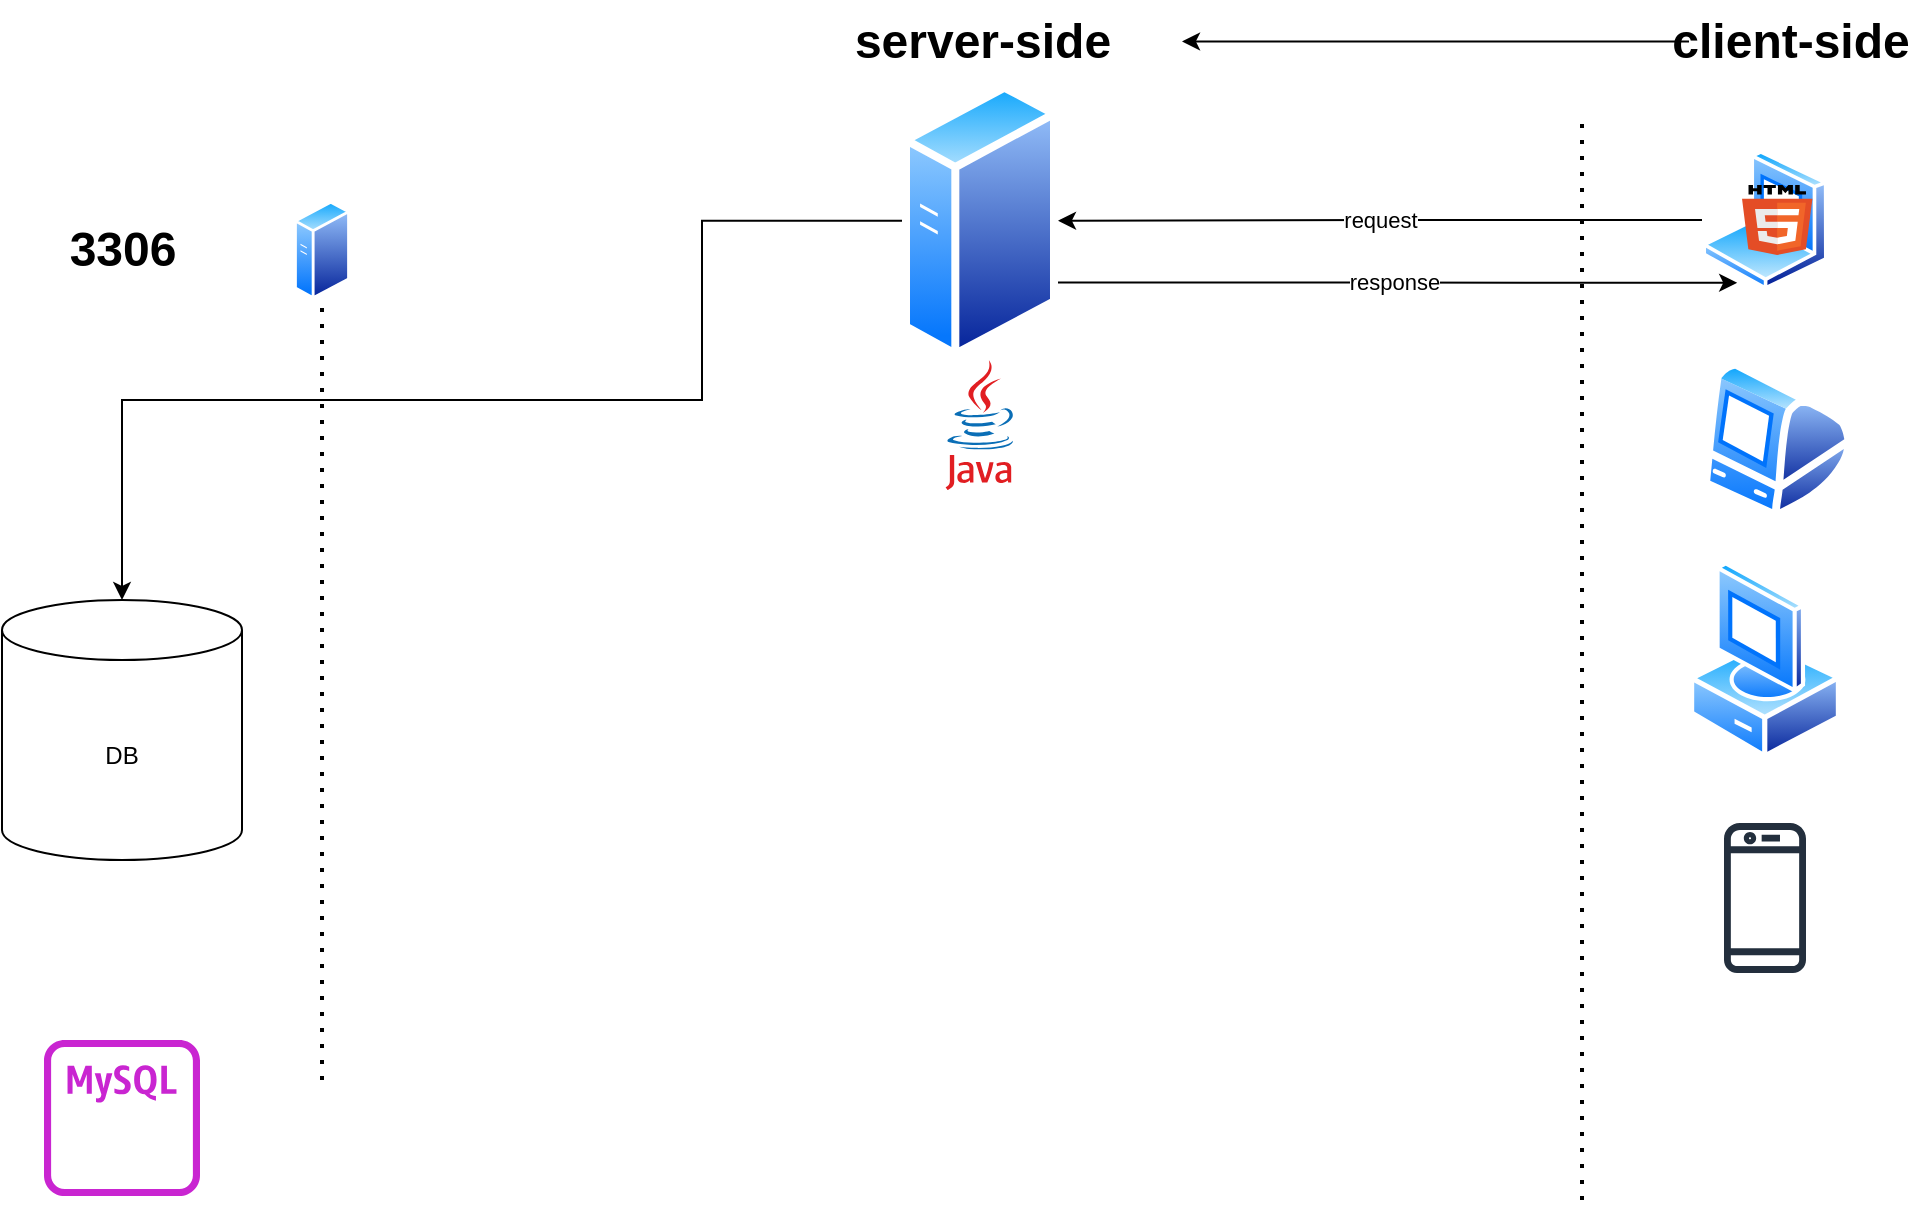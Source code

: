 <mxfile version="24.9.0" pages="10">
  <diagram name="Pagina-1" id="0JFEUQbgVvE62t71hGA_">
    <mxGraphModel dx="1434" dy="772" grid="1" gridSize="10" guides="1" tooltips="1" connect="1" arrows="1" fold="1" page="1" pageScale="1" pageWidth="1169" pageHeight="827" math="0" shadow="0">
      <root>
        <mxCell id="0" />
        <mxCell id="1" parent="0" />
        <mxCell id="iuGWaidak6Ph2gT0RSzn-1" value="DB" style="shape=cylinder3;whiteSpace=wrap;html=1;boundedLbl=1;backgroundOutline=1;size=15;" parent="1" vertex="1">
          <mxGeometry x="80" y="310" width="120" height="130" as="geometry" />
        </mxCell>
        <mxCell id="iuGWaidak6Ph2gT0RSzn-2" value="" style="endArrow=none;dashed=1;html=1;dashPattern=1 3;strokeWidth=2;rounded=0;" parent="1" target="iuGWaidak6Ph2gT0RSzn-4" edge="1">
          <mxGeometry width="50" height="50" relative="1" as="geometry">
            <mxPoint x="240" y="550" as="sourcePoint" />
            <mxPoint x="240" y="180" as="targetPoint" />
          </mxGeometry>
        </mxCell>
        <mxCell id="iuGWaidak6Ph2gT0RSzn-3" value="3306" style="text;strokeColor=none;fillColor=none;html=1;fontSize=24;fontStyle=1;verticalAlign=middle;align=center;" parent="1" vertex="1">
          <mxGeometry x="90" y="115" width="100" height="40" as="geometry" />
        </mxCell>
        <mxCell id="iuGWaidak6Ph2gT0RSzn-4" value="" style="image;aspect=fixed;perimeter=ellipsePerimeter;html=1;align=center;shadow=0;dashed=0;spacingTop=3;image=img/lib/active_directory/generic_server.svg;" parent="1" vertex="1">
          <mxGeometry x="226" y="110" width="28.0" height="50" as="geometry" />
        </mxCell>
        <mxCell id="iuGWaidak6Ph2gT0RSzn-5" value="" style="sketch=0;outlineConnect=0;fontColor=#232F3E;gradientColor=none;fillColor=#C925D1;strokeColor=none;dashed=0;verticalLabelPosition=bottom;verticalAlign=top;align=center;html=1;fontSize=12;fontStyle=0;aspect=fixed;pointerEvents=1;shape=mxgraph.aws4.rds_mysql_instance_alt;" parent="1" vertex="1">
          <mxGeometry x="101" y="530" width="78" height="78" as="geometry" />
        </mxCell>
        <mxCell id="iuGWaidak6Ph2gT0RSzn-12" value="request" style="edgeStyle=orthogonalEdgeStyle;rounded=0;orthogonalLoop=1;jettySize=auto;html=1;exitX=0;exitY=0.5;exitDx=0;exitDy=0;" parent="1" source="iuGWaidak6Ph2gT0RSzn-6" target="iuGWaidak6Ph2gT0RSzn-11" edge="1">
          <mxGeometry relative="1" as="geometry" />
        </mxCell>
        <mxCell id="iuGWaidak6Ph2gT0RSzn-6" value="" style="image;aspect=fixed;perimeter=ellipsePerimeter;html=1;align=center;shadow=0;dashed=0;spacingTop=3;image=img/lib/active_directory/laptop_client.svg;" parent="1" vertex="1">
          <mxGeometry x="930" y="85" width="63" height="70" as="geometry" />
        </mxCell>
        <mxCell id="iuGWaidak6Ph2gT0RSzn-7" value="" style="image;aspect=fixed;perimeter=ellipsePerimeter;html=1;align=center;shadow=0;dashed=0;spacingTop=3;image=img/lib/active_directory/mac_client.svg;" parent="1" vertex="1">
          <mxGeometry x="930" y="190" width="75.2" height="80" as="geometry" />
        </mxCell>
        <mxCell id="iuGWaidak6Ph2gT0RSzn-8" value="" style="image;aspect=fixed;perimeter=ellipsePerimeter;html=1;align=center;shadow=0;dashed=0;spacingTop=3;image=img/lib/active_directory/vista_client.svg;" parent="1" vertex="1">
          <mxGeometry x="923.5" y="290" width="76" height="100" as="geometry" />
        </mxCell>
        <mxCell id="iuGWaidak6Ph2gT0RSzn-9" value="" style="sketch=0;outlineConnect=0;fontColor=#232F3E;gradientColor=none;fillColor=#232F3D;strokeColor=none;dashed=0;verticalLabelPosition=bottom;verticalAlign=top;align=center;html=1;fontSize=12;fontStyle=0;aspect=fixed;pointerEvents=1;shape=mxgraph.aws4.mobile_client;" parent="1" vertex="1">
          <mxGeometry x="941" y="420" width="41" height="78" as="geometry" />
        </mxCell>
        <mxCell id="iuGWaidak6Ph2gT0RSzn-10" value="" style="endArrow=none;dashed=1;html=1;dashPattern=1 3;strokeWidth=2;rounded=0;" parent="1" edge="1">
          <mxGeometry width="50" height="50" relative="1" as="geometry">
            <mxPoint x="870" y="610" as="sourcePoint" />
            <mxPoint x="870" y="70" as="targetPoint" />
          </mxGeometry>
        </mxCell>
        <mxCell id="iuGWaidak6Ph2gT0RSzn-13" style="edgeStyle=orthogonalEdgeStyle;rounded=0;orthogonalLoop=1;jettySize=auto;html=1;exitX=0;exitY=0.5;exitDx=0;exitDy=0;" parent="1" source="iuGWaidak6Ph2gT0RSzn-11" target="iuGWaidak6Ph2gT0RSzn-1" edge="1">
          <mxGeometry relative="1" as="geometry">
            <Array as="points">
              <mxPoint x="430" y="120" />
              <mxPoint x="430" y="210" />
              <mxPoint x="140" y="210" />
            </Array>
          </mxGeometry>
        </mxCell>
        <mxCell id="iuGWaidak6Ph2gT0RSzn-16" value="response" style="edgeStyle=orthogonalEdgeStyle;rounded=0;orthogonalLoop=1;jettySize=auto;html=1;exitX=1;exitY=0.75;exitDx=0;exitDy=0;entryX=0.25;entryY=1;entryDx=0;entryDy=0;" parent="1" source="iuGWaidak6Ph2gT0RSzn-11" target="iuGWaidak6Ph2gT0RSzn-6" edge="1">
          <mxGeometry relative="1" as="geometry" />
        </mxCell>
        <mxCell id="iuGWaidak6Ph2gT0RSzn-11" value="" style="image;aspect=fixed;perimeter=ellipsePerimeter;html=1;align=center;shadow=0;dashed=0;spacingTop=3;image=img/lib/active_directory/generic_server.svg;" parent="1" vertex="1">
          <mxGeometry x="530" y="50.71" width="78" height="139.29" as="geometry" />
        </mxCell>
        <mxCell id="iuGWaidak6Ph2gT0RSzn-14" value="" style="dashed=0;outlineConnect=0;html=1;align=center;labelPosition=center;verticalLabelPosition=bottom;verticalAlign=top;shape=mxgraph.weblogos.java" parent="1" vertex="1">
          <mxGeometry x="551.8" y="190" width="34.4" height="65" as="geometry" />
        </mxCell>
        <mxCell id="iuGWaidak6Ph2gT0RSzn-15" value="" style="dashed=0;outlineConnect=0;html=1;align=center;labelPosition=center;verticalLabelPosition=bottom;verticalAlign=top;shape=mxgraph.weblogos.html5" parent="1" vertex="1">
          <mxGeometry x="950" y="102.5" width="35.2" height="35" as="geometry" />
        </mxCell>
        <mxCell id="QZMU9sHwuWMfmAxn5EdH-1" style="edgeStyle=orthogonalEdgeStyle;rounded=0;orthogonalLoop=1;jettySize=auto;html=1;exitX=0;exitY=0.5;exitDx=0;exitDy=0;" edge="1" parent="1" source="iuGWaidak6Ph2gT0RSzn-17" target="iuGWaidak6Ph2gT0RSzn-18">
          <mxGeometry relative="1" as="geometry" />
        </mxCell>
        <mxCell id="iuGWaidak6Ph2gT0RSzn-17" value="client-side" style="text;strokeColor=none;fillColor=none;html=1;fontSize=24;fontStyle=1;verticalAlign=middle;align=center;" parent="1" vertex="1">
          <mxGeometry x="923.5" y="10.71" width="100" height="40" as="geometry" />
        </mxCell>
        <mxCell id="iuGWaidak6Ph2gT0RSzn-18" value="server-side" style="text;strokeColor=none;fillColor=none;html=1;fontSize=24;fontStyle=1;verticalAlign=middle;align=center;" parent="1" vertex="1">
          <mxGeometry x="470" y="10.71" width="200" height="40" as="geometry" />
        </mxCell>
      </root>
    </mxGraphModel>
  </diagram>
  <diagram id="ixuWDuMgF-62dHnEqWw4" name="Pagina-2">
    <mxGraphModel dx="989" dy="532" grid="1" gridSize="10" guides="1" tooltips="1" connect="1" arrows="1" fold="1" page="1" pageScale="1" pageWidth="1169" pageHeight="827" math="0" shadow="0">
      <root>
        <mxCell id="0" />
        <mxCell id="1" parent="0" />
        <mxCell id="Uhaytn-2ax85fTsFf05E-1" value="tipo" style="text;strokeColor=none;fillColor=none;html=1;fontSize=24;fontStyle=1;verticalAlign=middle;align=center;" vertex="1" parent="1">
          <mxGeometry x="390" y="60" width="100" height="40" as="geometry" />
        </mxCell>
        <mxCell id="Uhaytn-2ax85fTsFf05E-2" value="" style="shape=curlyBracket;whiteSpace=wrap;html=1;rounded=1;flipH=1;labelPosition=right;verticalLabelPosition=middle;align=left;verticalAlign=middle;rotation=-90;" vertex="1" parent="1">
          <mxGeometry x="432.5" y="-167.5" width="20" height="575" as="geometry" />
        </mxCell>
        <mxCell id="Uhaytn-2ax85fTsFf05E-3" value="primitivi" style="text;strokeColor=none;fillColor=none;html=1;fontSize=24;fontStyle=1;verticalAlign=middle;align=center;" vertex="1" parent="1">
          <mxGeometry x="105" y="132" width="100" height="40" as="geometry" />
        </mxCell>
        <mxCell id="Uhaytn-2ax85fTsFf05E-4" value="&lt;ul&gt;&lt;li&gt;&lt;span style=&quot;background-color: initial;&quot;&gt;byte&lt;/span&gt;&lt;/li&gt;&lt;li&gt;&lt;span style=&quot;background-color: initial;&quot;&gt;short&lt;/span&gt;&lt;br&gt;&lt;/li&gt;&lt;li&gt;int&lt;/li&gt;&lt;li&gt;long&lt;/li&gt;&lt;/ul&gt;" style="text;strokeColor=none;fillColor=none;html=1;whiteSpace=wrap;verticalAlign=middle;overflow=hidden;" vertex="1" parent="1">
          <mxGeometry x="100" y="172" width="100" height="80" as="geometry" />
        </mxCell>
        <mxCell id="Uhaytn-2ax85fTsFf05E-5" value="&lt;ul&gt;&lt;li&gt;&lt;span style=&quot;background-color: initial;&quot;&gt;float&lt;/span&gt;&lt;/li&gt;&lt;li&gt;&lt;span style=&quot;background-color: initial;&quot;&gt;double&lt;/span&gt;&lt;br&gt;&lt;/li&gt;&lt;/ul&gt;" style="text;strokeColor=none;fillColor=none;html=1;whiteSpace=wrap;verticalAlign=middle;overflow=hidden;" vertex="1" parent="1">
          <mxGeometry x="100" y="250" width="100" height="60" as="geometry" />
        </mxCell>
        <mxCell id="Uhaytn-2ax85fTsFf05E-6" value="&lt;ul&gt;&lt;li&gt;&lt;span style=&quot;background-color: initial;&quot;&gt;char&lt;/span&gt;&lt;/li&gt;&lt;li&gt;&lt;span style=&quot;background-color: initial;&quot;&gt;boolean&lt;/span&gt;&lt;br&gt;&lt;/li&gt;&lt;/ul&gt;" style="text;strokeColor=none;fillColor=none;html=1;whiteSpace=wrap;verticalAlign=middle;overflow=hidden;" vertex="1" parent="1">
          <mxGeometry x="100" y="300" width="100" height="60" as="geometry" />
        </mxCell>
        <mxCell id="Uhaytn-2ax85fTsFf05E-7" value="complessi" style="text;strokeColor=none;fillColor=none;html=1;fontSize=24;fontStyle=1;verticalAlign=middle;align=center;" vertex="1" parent="1">
          <mxGeometry x="520" y="132" width="100" height="40" as="geometry" />
        </mxCell>
        <mxCell id="Uhaytn-2ax85fTsFf05E-8" value="reference" style="text;strokeColor=none;fillColor=none;html=1;fontSize=24;fontStyle=1;verticalAlign=middle;align=center;" vertex="1" parent="1">
          <mxGeometry x="520" y="160" width="100" height="40" as="geometry" />
        </mxCell>
        <mxCell id="Uhaytn-2ax85fTsFf05E-9" value="" style="shape=curlyBracket;whiteSpace=wrap;html=1;rounded=1;flipH=1;labelPosition=right;verticalLabelPosition=middle;align=left;verticalAlign=middle;rotation=-90;" vertex="1" parent="1">
          <mxGeometry x="560" y="100" width="20" height="200" as="geometry" />
        </mxCell>
        <mxCell id="Uhaytn-2ax85fTsFf05E-12" value="class" style="text;strokeColor=none;fillColor=none;html=1;fontSize=24;fontStyle=1;verticalAlign=middle;align=center;" vertex="1" parent="1">
          <mxGeometry x="420" y="212" width="100" height="40" as="geometry" />
        </mxCell>
        <mxCell id="Uhaytn-2ax85fTsFf05E-13" value="interface" style="text;strokeColor=none;fillColor=none;html=1;fontSize=24;fontStyle=1;verticalAlign=middle;align=center;" vertex="1" parent="1">
          <mxGeometry x="520" y="212" width="100" height="40" as="geometry" />
        </mxCell>
        <mxCell id="Uhaytn-2ax85fTsFf05E-14" value="array" style="text;strokeColor=none;fillColor=none;html=1;fontSize=24;fontStyle=1;verticalAlign=middle;align=center;" vertex="1" parent="1">
          <mxGeometry x="620" y="212" width="100" height="40" as="geometry" />
        </mxCell>
        <mxCell id="Uhaytn-2ax85fTsFf05E-15" value="int i = 7;" style="text;strokeColor=none;fillColor=none;html=1;fontSize=24;fontStyle=1;verticalAlign=middle;align=center;" vertex="1" parent="1">
          <mxGeometry x="100" y="374" width="100" height="40" as="geometry" />
        </mxCell>
        <mxCell id="Uhaytn-2ax85fTsFf05E-16" value="" style="shape=table;startSize=0;container=1;collapsible=0;childLayout=tableLayout;fontSize=16;" vertex="1" parent="1">
          <mxGeometry x="240" y="320" width="320" height="120" as="geometry" />
        </mxCell>
        <mxCell id="Uhaytn-2ax85fTsFf05E-17" value="" style="shape=tableRow;horizontal=0;startSize=0;swimlaneHead=0;swimlaneBody=0;strokeColor=inherit;top=0;left=0;bottom=0;right=0;collapsible=0;dropTarget=0;fillColor=none;points=[[0,0.5],[1,0.5]];portConstraint=eastwest;fontSize=16;" vertex="1" parent="Uhaytn-2ax85fTsFf05E-16">
          <mxGeometry width="320" height="40" as="geometry" />
        </mxCell>
        <mxCell id="Uhaytn-2ax85fTsFf05E-18" value="i" style="shape=partialRectangle;html=1;whiteSpace=wrap;connectable=0;strokeColor=inherit;overflow=hidden;fillColor=none;top=0;left=0;bottom=0;right=0;pointerEvents=1;fontSize=16;" vertex="1" parent="Uhaytn-2ax85fTsFf05E-17">
          <mxGeometry width="107" height="40" as="geometry">
            <mxRectangle width="107" height="40" as="alternateBounds" />
          </mxGeometry>
        </mxCell>
        <mxCell id="Uhaytn-2ax85fTsFf05E-19" value="a" style="shape=partialRectangle;html=1;whiteSpace=wrap;connectable=0;strokeColor=inherit;overflow=hidden;fillColor=none;top=0;left=0;bottom=0;right=0;pointerEvents=1;fontSize=16;" vertex="1" parent="Uhaytn-2ax85fTsFf05E-17">
          <mxGeometry x="107" width="106" height="40" as="geometry">
            <mxRectangle width="106" height="40" as="alternateBounds" />
          </mxGeometry>
        </mxCell>
        <mxCell id="Uhaytn-2ax85fTsFf05E-20" value="" style="shape=partialRectangle;html=1;whiteSpace=wrap;connectable=0;strokeColor=inherit;overflow=hidden;fillColor=none;top=0;left=0;bottom=0;right=0;pointerEvents=1;fontSize=16;" vertex="1" parent="Uhaytn-2ax85fTsFf05E-17">
          <mxGeometry x="213" width="107" height="40" as="geometry">
            <mxRectangle width="107" height="40" as="alternateBounds" />
          </mxGeometry>
        </mxCell>
        <mxCell id="Uhaytn-2ax85fTsFf05E-21" value="" style="shape=tableRow;horizontal=0;startSize=0;swimlaneHead=0;swimlaneBody=0;strokeColor=inherit;top=0;left=0;bottom=0;right=0;collapsible=0;dropTarget=0;fillColor=none;points=[[0,0.5],[1,0.5]];portConstraint=eastwest;fontSize=16;" vertex="1" parent="Uhaytn-2ax85fTsFf05E-16">
          <mxGeometry y="40" width="320" height="40" as="geometry" />
        </mxCell>
        <mxCell id="Uhaytn-2ax85fTsFf05E-22" value="" style="shape=partialRectangle;html=1;whiteSpace=wrap;connectable=0;strokeColor=inherit;overflow=hidden;fillColor=none;top=0;left=0;bottom=0;right=0;pointerEvents=1;fontSize=16;" vertex="1" parent="Uhaytn-2ax85fTsFf05E-21">
          <mxGeometry width="107" height="40" as="geometry">
            <mxRectangle width="107" height="40" as="alternateBounds" />
          </mxGeometry>
        </mxCell>
        <mxCell id="Uhaytn-2ax85fTsFf05E-23" value="b=1254379EF" style="shape=partialRectangle;html=1;whiteSpace=wrap;connectable=0;strokeColor=inherit;overflow=hidden;fillColor=none;top=0;left=0;bottom=0;right=0;pointerEvents=1;fontSize=16;" vertex="1" parent="Uhaytn-2ax85fTsFf05E-21">
          <mxGeometry x="107" width="106" height="40" as="geometry">
            <mxRectangle width="106" height="40" as="alternateBounds" />
          </mxGeometry>
        </mxCell>
        <mxCell id="Uhaytn-2ax85fTsFf05E-24" value="" style="shape=partialRectangle;html=1;whiteSpace=wrap;connectable=0;strokeColor=inherit;overflow=hidden;fillColor=none;top=0;left=0;bottom=0;right=0;pointerEvents=1;fontSize=16;" vertex="1" parent="Uhaytn-2ax85fTsFf05E-21">
          <mxGeometry x="213" width="107" height="40" as="geometry">
            <mxRectangle width="107" height="40" as="alternateBounds" />
          </mxGeometry>
        </mxCell>
        <mxCell id="Uhaytn-2ax85fTsFf05E-25" value="" style="shape=tableRow;horizontal=0;startSize=0;swimlaneHead=0;swimlaneBody=0;strokeColor=inherit;top=0;left=0;bottom=0;right=0;collapsible=0;dropTarget=0;fillColor=none;points=[[0,0.5],[1,0.5]];portConstraint=eastwest;fontSize=16;" vertex="1" parent="Uhaytn-2ax85fTsFf05E-16">
          <mxGeometry y="80" width="320" height="40" as="geometry" />
        </mxCell>
        <mxCell id="Uhaytn-2ax85fTsFf05E-26" value="" style="shape=partialRectangle;html=1;whiteSpace=wrap;connectable=0;strokeColor=inherit;overflow=hidden;fillColor=none;top=0;left=0;bottom=0;right=0;pointerEvents=1;fontSize=16;" vertex="1" parent="Uhaytn-2ax85fTsFf05E-25">
          <mxGeometry width="107" height="40" as="geometry">
            <mxRectangle width="107" height="40" as="alternateBounds" />
          </mxGeometry>
        </mxCell>
        <mxCell id="Uhaytn-2ax85fTsFf05E-27" value="" style="shape=partialRectangle;html=1;whiteSpace=wrap;connectable=0;strokeColor=inherit;overflow=hidden;fillColor=none;top=0;left=0;bottom=0;right=0;pointerEvents=1;fontSize=16;" vertex="1" parent="Uhaytn-2ax85fTsFf05E-25">
          <mxGeometry x="107" width="106" height="40" as="geometry">
            <mxRectangle width="106" height="40" as="alternateBounds" />
          </mxGeometry>
        </mxCell>
        <mxCell id="Uhaytn-2ax85fTsFf05E-28" value="" style="shape=partialRectangle;html=1;whiteSpace=wrap;connectable=0;strokeColor=inherit;overflow=hidden;fillColor=none;top=0;left=0;bottom=0;right=0;pointerEvents=1;fontSize=16;" vertex="1" parent="Uhaytn-2ax85fTsFf05E-25">
          <mxGeometry x="213" width="107" height="40" as="geometry">
            <mxRectangle width="107" height="40" as="alternateBounds" />
          </mxGeometry>
        </mxCell>
        <mxCell id="Uhaytn-2ax85fTsFf05E-29" value="int a = i;" style="text;strokeColor=none;fillColor=none;html=1;fontSize=24;fontStyle=1;verticalAlign=middle;align=center;" vertex="1" parent="1">
          <mxGeometry x="101" y="402" width="100" height="40" as="geometry" />
        </mxCell>
        <mxCell id="Uhaytn-2ax85fTsFf05E-30" value="Bicicletta b = new Bicicletta():" style="text;strokeColor=none;fillColor=none;html=1;fontSize=24;fontStyle=1;verticalAlign=middle;align=center;" vertex="1" parent="1">
          <mxGeometry x="420" y="450" width="340" height="50" as="geometry" />
        </mxCell>
        <mxCell id="Uhaytn-2ax85fTsFf05E-44" value="" style="shape=table;startSize=0;container=1;collapsible=0;childLayout=tableLayout;fontSize=16;" vertex="1" parent="1">
          <mxGeometry x="230" y="540" width="310" height="120" as="geometry" />
        </mxCell>
        <mxCell id="Uhaytn-2ax85fTsFf05E-45" value="" style="shape=tableRow;horizontal=0;startSize=0;swimlaneHead=0;swimlaneBody=0;strokeColor=inherit;top=0;left=0;bottom=0;right=0;collapsible=0;dropTarget=0;fillColor=none;points=[[0,0.5],[1,0.5]];portConstraint=eastwest;fontSize=16;" vertex="1" parent="Uhaytn-2ax85fTsFf05E-44">
          <mxGeometry width="310" height="40" as="geometry" />
        </mxCell>
        <mxCell id="Uhaytn-2ax85fTsFf05E-46" value="" style="shape=partialRectangle;html=1;whiteSpace=wrap;connectable=0;strokeColor=inherit;overflow=hidden;fillColor=none;top=0;left=0;bottom=0;right=0;pointerEvents=1;fontSize=16;" vertex="1" parent="Uhaytn-2ax85fTsFf05E-45">
          <mxGeometry width="103" height="40" as="geometry">
            <mxRectangle width="103" height="40" as="alternateBounds" />
          </mxGeometry>
        </mxCell>
        <mxCell id="Uhaytn-2ax85fTsFf05E-47" value="1254379EF" style="shape=partialRectangle;html=1;whiteSpace=wrap;connectable=0;strokeColor=inherit;overflow=hidden;fillColor=none;top=0;left=0;bottom=0;right=0;pointerEvents=1;fontSize=16;" vertex="1" parent="Uhaytn-2ax85fTsFf05E-45">
          <mxGeometry x="103" width="104" height="40" as="geometry">
            <mxRectangle width="104" height="40" as="alternateBounds" />
          </mxGeometry>
        </mxCell>
        <mxCell id="Uhaytn-2ax85fTsFf05E-48" value="" style="shape=partialRectangle;html=1;whiteSpace=wrap;connectable=0;strokeColor=inherit;overflow=hidden;fillColor=none;top=0;left=0;bottom=0;right=0;pointerEvents=1;fontSize=16;" vertex="1" parent="Uhaytn-2ax85fTsFf05E-45">
          <mxGeometry x="207" width="103" height="40" as="geometry">
            <mxRectangle width="103" height="40" as="alternateBounds" />
          </mxGeometry>
        </mxCell>
        <mxCell id="Uhaytn-2ax85fTsFf05E-49" value="" style="shape=tableRow;horizontal=0;startSize=0;swimlaneHead=0;swimlaneBody=0;strokeColor=inherit;top=0;left=0;bottom=0;right=0;collapsible=0;dropTarget=0;fillColor=none;points=[[0,0.5],[1,0.5]];portConstraint=eastwest;fontSize=16;" vertex="1" parent="Uhaytn-2ax85fTsFf05E-44">
          <mxGeometry y="40" width="310" height="40" as="geometry" />
        </mxCell>
        <mxCell id="Uhaytn-2ax85fTsFf05E-50" value="" style="shape=partialRectangle;html=1;whiteSpace=wrap;connectable=0;strokeColor=inherit;overflow=hidden;fillColor=none;top=0;left=0;bottom=0;right=0;pointerEvents=1;fontSize=16;" vertex="1" parent="Uhaytn-2ax85fTsFf05E-49">
          <mxGeometry width="103" height="40" as="geometry">
            <mxRectangle width="103" height="40" as="alternateBounds" />
          </mxGeometry>
        </mxCell>
        <mxCell id="Uhaytn-2ax85fTsFf05E-51" value="" style="shape=partialRectangle;html=1;whiteSpace=wrap;connectable=0;strokeColor=inherit;overflow=hidden;fillColor=none;top=0;left=0;bottom=0;right=0;pointerEvents=1;fontSize=16;" vertex="1" parent="Uhaytn-2ax85fTsFf05E-49">
          <mxGeometry x="103" width="104" height="40" as="geometry">
            <mxRectangle width="104" height="40" as="alternateBounds" />
          </mxGeometry>
        </mxCell>
        <mxCell id="Uhaytn-2ax85fTsFf05E-52" value="" style="shape=partialRectangle;html=1;whiteSpace=wrap;connectable=0;strokeColor=inherit;overflow=hidden;fillColor=none;top=0;left=0;bottom=0;right=0;pointerEvents=1;fontSize=16;" vertex="1" parent="Uhaytn-2ax85fTsFf05E-49">
          <mxGeometry x="207" width="103" height="40" as="geometry">
            <mxRectangle width="103" height="40" as="alternateBounds" />
          </mxGeometry>
        </mxCell>
        <mxCell id="Uhaytn-2ax85fTsFf05E-53" value="" style="shape=tableRow;horizontal=0;startSize=0;swimlaneHead=0;swimlaneBody=0;strokeColor=inherit;top=0;left=0;bottom=0;right=0;collapsible=0;dropTarget=0;fillColor=none;points=[[0,0.5],[1,0.5]];portConstraint=eastwest;fontSize=16;" vertex="1" parent="Uhaytn-2ax85fTsFf05E-44">
          <mxGeometry y="80" width="310" height="40" as="geometry" />
        </mxCell>
        <mxCell id="Uhaytn-2ax85fTsFf05E-54" value="" style="shape=partialRectangle;html=1;whiteSpace=wrap;connectable=0;strokeColor=inherit;overflow=hidden;fillColor=none;top=0;left=0;bottom=0;right=0;pointerEvents=1;fontSize=16;" vertex="1" parent="Uhaytn-2ax85fTsFf05E-53">
          <mxGeometry width="103" height="40" as="geometry">
            <mxRectangle width="103" height="40" as="alternateBounds" />
          </mxGeometry>
        </mxCell>
        <mxCell id="Uhaytn-2ax85fTsFf05E-55" value="" style="shape=partialRectangle;html=1;whiteSpace=wrap;connectable=0;strokeColor=inherit;overflow=hidden;fillColor=none;top=0;left=0;bottom=0;right=0;pointerEvents=1;fontSize=16;" vertex="1" parent="Uhaytn-2ax85fTsFf05E-53">
          <mxGeometry x="103" width="104" height="40" as="geometry">
            <mxRectangle width="104" height="40" as="alternateBounds" />
          </mxGeometry>
        </mxCell>
        <mxCell id="Uhaytn-2ax85fTsFf05E-56" value="" style="shape=partialRectangle;html=1;whiteSpace=wrap;connectable=0;strokeColor=inherit;overflow=hidden;fillColor=none;top=0;left=0;bottom=0;right=0;pointerEvents=1;fontSize=16;" vertex="1" parent="Uhaytn-2ax85fTsFf05E-53">
          <mxGeometry x="207" width="103" height="40" as="geometry">
            <mxRectangle width="103" height="40" as="alternateBounds" />
          </mxGeometry>
        </mxCell>
        <mxCell id="Uhaytn-2ax85fTsFf05E-57" value="&lt;span style=&quot;color: rgb(0, 0, 0); font-family: Helvetica; font-size: 24px; font-style: normal; font-variant-ligatures: normal; font-variant-caps: normal; font-weight: 700; letter-spacing: normal; orphans: 2; text-align: center; text-indent: 0px; text-transform: none; widows: 2; word-spacing: 0px; -webkit-text-stroke-width: 0px; white-space: nowrap; background-color: rgb(251, 251, 251); text-decoration-thickness: initial; text-decoration-style: initial; text-decoration-color: initial; display: inline !important; float: none;&quot;&gt;Bicicletta c =&lt;span&gt;&amp;nbsp;b;&lt;/span&gt;&lt;/span&gt;" style="text;whiteSpace=wrap;html=1;" vertex="1" parent="1">
          <mxGeometry x="420" y="490" width="190" height="50" as="geometry" />
        </mxCell>
        <mxCell id="Uhaytn-2ax85fTsFf05E-58" value="c=1254379EF" style="shape=partialRectangle;html=1;whiteSpace=wrap;connectable=0;strokeColor=inherit;overflow=hidden;fillColor=none;top=0;left=0;bottom=0;right=0;pointerEvents=1;fontSize=16;" vertex="1" parent="1">
          <mxGeometry x="454" y="360" width="106" height="40" as="geometry">
            <mxRectangle width="106" height="40" as="alternateBounds" />
          </mxGeometry>
        </mxCell>
        <mxCell id="Uhaytn-2ax85fTsFf05E-59" value="" style="endArrow=classic;html=1;rounded=0;exitX=0.502;exitY=1.01;exitDx=0;exitDy=0;exitPerimeter=0;entryX=0.448;entryY=-0.059;entryDx=0;entryDy=0;entryPerimeter=0;" edge="1" parent="1" source="Uhaytn-2ax85fTsFf05E-21" target="Uhaytn-2ax85fTsFf05E-45">
          <mxGeometry width="50" height="50" relative="1" as="geometry">
            <mxPoint x="260" y="420" as="sourcePoint" />
            <mxPoint x="310" y="370" as="targetPoint" />
          </mxGeometry>
        </mxCell>
        <mxCell id="Uhaytn-2ax85fTsFf05E-60" value="" style="endArrow=classic;html=1;rounded=0;entryX=0.484;entryY=0;entryDx=0;entryDy=0;entryPerimeter=0;" edge="1" parent="1" target="Uhaytn-2ax85fTsFf05E-45">
          <mxGeometry width="50" height="50" relative="1" as="geometry">
            <mxPoint x="500" y="400" as="sourcePoint" />
            <mxPoint x="379" y="530" as="targetPoint" />
          </mxGeometry>
        </mxCell>
      </root>
    </mxGraphModel>
  </diagram>
  <diagram id="s8Vkf0nwW-byJirmrB1n" name="Pagina-3">
    <mxGraphModel dx="1434" dy="772" grid="1" gridSize="10" guides="1" tooltips="1" connect="1" arrows="1" fold="1" page="1" pageScale="1" pageWidth="1169" pageHeight="827" math="0" shadow="0">
      <root>
        <mxCell id="0" />
        <mxCell id="1" parent="0" />
        <mxCell id="hicslNyEBtJLCXgIS7VF-1" value="" style="shape=cylinder3;whiteSpace=wrap;html=1;boundedLbl=1;backgroundOutline=1;size=15;" vertex="1" parent="1">
          <mxGeometry x="90" y="120" width="60" height="80" as="geometry" />
        </mxCell>
        <mxCell id="hicslNyEBtJLCXgIS7VF-2" value="" style="whiteSpace=wrap;html=1;shape=mxgraph.basic.document" vertex="1" parent="1">
          <mxGeometry x="85" y="240" width="70" height="90" as="geometry" />
        </mxCell>
        <mxCell id="hicslNyEBtJLCXgIS7VF-3" value="" style="endArrow=none;dashed=1;html=1;dashPattern=1 3;strokeWidth=2;rounded=0;" edge="1" parent="1">
          <mxGeometry width="50" height="50" relative="1" as="geometry">
            <mxPoint x="180" y="400" as="sourcePoint" />
            <mxPoint x="180" y="60" as="targetPoint" />
          </mxGeometry>
        </mxCell>
        <mxCell id="hicslNyEBtJLCXgIS7VF-4" value="Libro" style="swimlane;fontStyle=1;align=center;verticalAlign=top;childLayout=stackLayout;horizontal=1;startSize=26;horizontalStack=0;resizeParent=1;resizeParentMax=0;resizeLast=0;collapsible=1;marginBottom=0;whiteSpace=wrap;html=1;" vertex="1" parent="1">
          <mxGeometry x="310" y="110" width="160" height="138" as="geometry" />
        </mxCell>
        <mxCell id="hicslNyEBtJLCXgIS7VF-5" value="- titolo: String" style="text;strokeColor=none;fillColor=none;align=left;verticalAlign=top;spacingLeft=4;spacingRight=4;overflow=hidden;rotatable=0;points=[[0,0.5],[1,0.5]];portConstraint=eastwest;whiteSpace=wrap;html=1;" vertex="1" parent="hicslNyEBtJLCXgIS7VF-4">
          <mxGeometry y="26" width="160" height="26" as="geometry" />
        </mxCell>
        <mxCell id="hicslNyEBtJLCXgIS7VF-8" value="- autore: String" style="text;strokeColor=none;fillColor=none;align=left;verticalAlign=top;spacingLeft=4;spacingRight=4;overflow=hidden;rotatable=0;points=[[0,0.5],[1,0.5]];portConstraint=eastwest;whiteSpace=wrap;html=1;" vertex="1" parent="hicslNyEBtJLCXgIS7VF-4">
          <mxGeometry y="52" width="160" height="26" as="geometry" />
        </mxCell>
        <mxCell id="hicslNyEBtJLCXgIS7VF-9" value="- pagine:int" style="text;strokeColor=none;fillColor=none;align=left;verticalAlign=top;spacingLeft=4;spacingRight=4;overflow=hidden;rotatable=0;points=[[0,0.5],[1,0.5]];portConstraint=eastwest;whiteSpace=wrap;html=1;" vertex="1" parent="hicslNyEBtJLCXgIS7VF-4">
          <mxGeometry y="78" width="160" height="26" as="geometry" />
        </mxCell>
        <mxCell id="hicslNyEBtJLCXgIS7VF-6" value="" style="line;strokeWidth=1;fillColor=none;align=left;verticalAlign=middle;spacingTop=-1;spacingLeft=3;spacingRight=3;rotatable=0;labelPosition=right;points=[];portConstraint=eastwest;strokeColor=inherit;" vertex="1" parent="hicslNyEBtJLCXgIS7VF-4">
          <mxGeometry y="104" width="160" height="8" as="geometry" />
        </mxCell>
        <mxCell id="hicslNyEBtJLCXgIS7VF-7" value="+ stampaScheda(): String" style="text;strokeColor=none;fillColor=none;align=left;verticalAlign=top;spacingLeft=4;spacingRight=4;overflow=hidden;rotatable=0;points=[[0,0.5],[1,0.5]];portConstraint=eastwest;whiteSpace=wrap;html=1;" vertex="1" parent="hicslNyEBtJLCXgIS7VF-4">
          <mxGeometry y="112" width="160" height="26" as="geometry" />
        </mxCell>
        <mxCell id="hicslNyEBtJLCXgIS7VF-10" value="Scaffale" style="swimlane;fontStyle=1;align=center;verticalAlign=top;childLayout=stackLayout;horizontal=1;startSize=26;horizontalStack=0;resizeParent=1;resizeParentMax=0;resizeLast=0;collapsible=1;marginBottom=0;whiteSpace=wrap;html=1;" vertex="1" parent="1">
          <mxGeometry x="560" y="106" width="200" height="138" as="geometry" />
        </mxCell>
        <mxCell id="hicslNyEBtJLCXgIS7VF-11" value="- libri: Libro[]" style="text;strokeColor=none;fillColor=none;align=left;verticalAlign=top;spacingLeft=4;spacingRight=4;overflow=hidden;rotatable=0;points=[[0,0.5],[1,0.5]];portConstraint=eastwest;whiteSpace=wrap;html=1;" vertex="1" parent="hicslNyEBtJLCXgIS7VF-10">
          <mxGeometry y="26" width="200" height="26" as="geometry" />
        </mxCell>
        <mxCell id="hicslNyEBtJLCXgIS7VF-12" value="" style="line;strokeWidth=1;fillColor=none;align=left;verticalAlign=middle;spacingTop=-1;spacingLeft=3;spacingRight=3;rotatable=0;labelPosition=right;points=[];portConstraint=eastwest;strokeColor=inherit;" vertex="1" parent="hicslNyEBtJLCXgIS7VF-10">
          <mxGeometry y="52" width="200" height="8" as="geometry" />
        </mxCell>
        <mxCell id="hicslNyEBtJLCXgIS7VF-13" value="+ addLibro(Libro): void" style="text;strokeColor=none;fillColor=none;align=left;verticalAlign=top;spacingLeft=4;spacingRight=4;overflow=hidden;rotatable=0;points=[[0,0.5],[1,0.5]];portConstraint=eastwest;whiteSpace=wrap;html=1;" vertex="1" parent="hicslNyEBtJLCXgIS7VF-10">
          <mxGeometry y="60" width="200" height="26" as="geometry" />
        </mxCell>
        <mxCell id="hicslNyEBtJLCXgIS7VF-14" value="+ getLibri(): Libro[]" style="text;strokeColor=none;fillColor=none;align=left;verticalAlign=top;spacingLeft=4;spacingRight=4;overflow=hidden;rotatable=0;points=[[0,0.5],[1,0.5]];portConstraint=eastwest;whiteSpace=wrap;html=1;" vertex="1" parent="hicslNyEBtJLCXgIS7VF-10">
          <mxGeometry y="86" width="200" height="26" as="geometry" />
        </mxCell>
        <mxCell id="hicslNyEBtJLCXgIS7VF-15" value="+ getLibroByTitolo(String): Libro" style="text;strokeColor=none;fillColor=none;align=left;verticalAlign=top;spacingLeft=4;spacingRight=4;overflow=hidden;rotatable=0;points=[[0,0.5],[1,0.5]];portConstraint=eastwest;whiteSpace=wrap;html=1;" vertex="1" parent="hicslNyEBtJLCXgIS7VF-10">
          <mxGeometry y="112" width="200" height="26" as="geometry" />
        </mxCell>
        <mxCell id="hicslNyEBtJLCXgIS7VF-16" value="" style="strokeWidth=1;shadow=0;dashed=0;align=center;html=1;shape=mxgraph.mockup.containers.browserWindow;rSize=0;strokeColor=#666666;strokeColor2=#008cff;strokeColor3=#c4c4c4;mainText=,;recursiveResize=0;" vertex="1" parent="1">
          <mxGeometry x="300" y="390" width="550" height="380" as="geometry" />
        </mxCell>
        <mxCell id="hicslNyEBtJLCXgIS7VF-17" value="Page 1" style="strokeWidth=1;shadow=0;dashed=0;align=center;html=1;shape=mxgraph.mockup.containers.anchor;fontSize=17;fontColor=#666666;align=left;whiteSpace=wrap;" vertex="1" parent="hicslNyEBtJLCXgIS7VF-16">
          <mxGeometry x="60" y="12" width="110" height="26" as="geometry" />
        </mxCell>
        <mxCell id="hicslNyEBtJLCXgIS7VF-18" value="https://www.draw.io" style="strokeWidth=1;shadow=0;dashed=0;align=center;html=1;shape=mxgraph.mockup.containers.anchor;rSize=0;fontSize=17;fontColor=#666666;align=left;" vertex="1" parent="hicslNyEBtJLCXgIS7VF-16">
          <mxGeometry x="130" y="60" width="250" height="26" as="geometry" />
        </mxCell>
        <mxCell id="hicslNyEBtJLCXgIS7VF-23" value="Add" style="rounded=1;fillColor=#0057D8;strokeColor=none;html=1;whiteSpace=wrap;fontColor=#ffffff;align=center;verticalAlign=middle;fontStyle=0;fontSize=12;sketch=0;" vertex="1" parent="hicslNyEBtJLCXgIS7VF-16">
          <mxGeometry x="380" y="320" width="86" height="33" as="geometry" />
        </mxCell>
        <mxCell id="hicslNyEBtJLCXgIS7VF-19" value="Example label" style="fillColor=none;strokeColor=none;align=left;fontSize=14;fontColor=#212529;" vertex="1" parent="1">
          <mxGeometry x="340" y="540" width="260" height="40" as="geometry" />
        </mxCell>
        <mxCell id="hicslNyEBtJLCXgIS7VF-20" value="Example input placeholder" style="html=1;shadow=0;dashed=0;shape=mxgraph.bootstrap.rrect;rSize=5;fillColor=none;strokeColor=#999999;align=left;spacing=15;fontSize=14;fontColor=#6C767D;" vertex="1" parent="1">
          <mxGeometry width="400" height="30" relative="1" as="geometry">
            <mxPoint x="340" y="580" as="offset" />
          </mxGeometry>
        </mxCell>
        <mxCell id="hicslNyEBtJLCXgIS7VF-21" value="Another label" style="fillColor=none;strokeColor=none;align=left;fontSize=14;fontColor=#212529;" vertex="1" parent="1">
          <mxGeometry width="260" height="40" relative="1" as="geometry">
            <mxPoint x="340" y="620" as="offset" />
          </mxGeometry>
        </mxCell>
        <mxCell id="hicslNyEBtJLCXgIS7VF-22" value="Another input placeholder" style="html=1;shadow=0;dashed=0;shape=mxgraph.bootstrap.rrect;rSize=5;fillColor=none;strokeColor=#999999;align=left;spacing=15;fontSize=14;fontColor=#6C767D;" vertex="1" parent="1">
          <mxGeometry width="400" height="30" relative="1" as="geometry">
            <mxPoint x="340" y="660" as="offset" />
          </mxGeometry>
        </mxCell>
        <mxCell id="hicslNyEBtJLCXgIS7VF-24" value="LibreriaDemo" style="swimlane;fontStyle=1;align=center;verticalAlign=top;childLayout=stackLayout;horizontal=1;startSize=26;horizontalStack=0;resizeParent=1;resizeParentMax=0;resizeLast=0;collapsible=1;marginBottom=0;whiteSpace=wrap;html=1;" vertex="1" parent="1">
          <mxGeometry x="860" y="119" width="160" height="60" as="geometry" />
        </mxCell>
        <mxCell id="hicslNyEBtJLCXgIS7VF-26" value="" style="line;strokeWidth=1;fillColor=none;align=left;verticalAlign=middle;spacingTop=-1;spacingLeft=3;spacingRight=3;rotatable=0;labelPosition=right;points=[];portConstraint=eastwest;strokeColor=inherit;" vertex="1" parent="hicslNyEBtJLCXgIS7VF-24">
          <mxGeometry y="26" width="160" height="8" as="geometry" />
        </mxCell>
        <mxCell id="hicslNyEBtJLCXgIS7VF-27" value="+ main()" style="text;strokeColor=none;fillColor=none;align=left;verticalAlign=top;spacingLeft=4;spacingRight=4;overflow=hidden;rotatable=0;points=[[0,0.5],[1,0.5]];portConstraint=eastwest;whiteSpace=wrap;html=1;" vertex="1" parent="hicslNyEBtJLCXgIS7VF-24">
          <mxGeometry y="34" width="160" height="26" as="geometry" />
        </mxCell>
        <mxCell id="hicslNyEBtJLCXgIS7VF-28" style="edgeStyle=orthogonalEdgeStyle;rounded=0;orthogonalLoop=1;jettySize=auto;html=1;exitX=1;exitY=0.5;exitDx=0;exitDy=0;endArrow=none;endFill=0;" edge="1" parent="1" source="hicslNyEBtJLCXgIS7VF-11" target="hicslNyEBtJLCXgIS7VF-24">
          <mxGeometry relative="1" as="geometry" />
        </mxCell>
        <mxCell id="hicslNyEBtJLCXgIS7VF-29" style="edgeStyle=orthogonalEdgeStyle;rounded=0;orthogonalLoop=1;jettySize=auto;html=1;exitX=1;exitY=0.5;exitDx=0;exitDy=0;endArrow=diamondThin;endFill=0;" edge="1" parent="1" source="hicslNyEBtJLCXgIS7VF-8" target="hicslNyEBtJLCXgIS7VF-10">
          <mxGeometry relative="1" as="geometry" />
        </mxCell>
        <mxCell id="hicslNyEBtJLCXgIS7VF-30" value="package" style="shape=folder;fontStyle=1;spacingTop=10;tabWidth=40;tabHeight=14;tabPosition=left;html=1;whiteSpace=wrap;" vertex="1" parent="1">
          <mxGeometry x="310" y="260" width="100" height="60" as="geometry" />
        </mxCell>
      </root>
    </mxGraphModel>
  </diagram>
  <diagram id="mplwAxtKR1whLtdS0lae" name="Pagina-4">
    <mxGraphModel dx="1434" dy="772" grid="1" gridSize="10" guides="1" tooltips="1" connect="1" arrows="1" fold="1" page="1" pageScale="1" pageWidth="1169" pageHeight="827" math="0" shadow="0">
      <root>
        <mxCell id="0" />
        <mxCell id="1" parent="0" />
        <mxCell id="ZTE7Tmf9JD90eNvFtAKK-3" style="edgeStyle=orthogonalEdgeStyle;rounded=0;orthogonalLoop=1;jettySize=auto;html=1;exitX=0.5;exitY=1;exitDx=0;exitDy=0;exitPerimeter=0;" edge="1" parent="1" source="ZTE7Tmf9JD90eNvFtAKK-12" target="ZTE7Tmf9JD90eNvFtAKK-2">
          <mxGeometry relative="1" as="geometry">
            <Array as="points">
              <mxPoint x="420" y="790" />
              <mxPoint x="783" y="790" />
              <mxPoint x="783" y="770" />
              <mxPoint x="1090" y="770" />
            </Array>
          </mxGeometry>
        </mxCell>
        <mxCell id="ZTE7Tmf9JD90eNvFtAKK-1" value="start" style="strokeWidth=2;html=1;shape=mxgraph.flowchart.start_1;whiteSpace=wrap;" vertex="1" parent="1">
          <mxGeometry x="110" y="30" width="100" height="60" as="geometry" />
        </mxCell>
        <mxCell id="ZTE7Tmf9JD90eNvFtAKK-2" value="end" style="strokeWidth=2;html=1;shape=mxgraph.flowchart.start_1;whiteSpace=wrap;" vertex="1" parent="1">
          <mxGeometry x="1040" y="680" width="100" height="60" as="geometry" />
        </mxCell>
        <mxCell id="ZTE7Tmf9JD90eNvFtAKK-5" value="" style="edgeStyle=orthogonalEdgeStyle;rounded=0;orthogonalLoop=1;jettySize=auto;html=1;exitX=0.5;exitY=1;exitDx=0;exitDy=0;exitPerimeter=0;" edge="1" parent="1" source="ZTE7Tmf9JD90eNvFtAKK-1" target="ZTE7Tmf9JD90eNvFtAKK-4">
          <mxGeometry relative="1" as="geometry">
            <mxPoint x="130" y="90" as="sourcePoint" />
            <mxPoint x="1070" y="590" as="targetPoint" />
          </mxGeometry>
        </mxCell>
        <mxCell id="ZTE7Tmf9JD90eNvFtAKK-4" value="u = p, f, c" style="shape=parallelogram;html=1;strokeWidth=2;perimeter=parallelogramPerimeter;whiteSpace=wrap;rounded=1;arcSize=12;size=0.23;" vertex="1" parent="1">
          <mxGeometry x="20" y="150" width="280" height="50" as="geometry" />
        </mxCell>
        <mxCell id="ZTE7Tmf9JD90eNvFtAKK-7" value="" style="edgeStyle=orthogonalEdgeStyle;rounded=0;orthogonalLoop=1;jettySize=auto;html=1;exitX=0.5;exitY=1;exitDx=0;exitDy=0;exitPerimeter=0;" edge="1" parent="1" source="ZTE7Tmf9JD90eNvFtAKK-4" target="ZTE7Tmf9JD90eNvFtAKK-6">
          <mxGeometry relative="1" as="geometry">
            <mxPoint x="160" y="210" as="sourcePoint" />
            <mxPoint x="1070" y="590" as="targetPoint" />
          </mxGeometry>
        </mxCell>
        <mxCell id="ZTE7Tmf9JD90eNvFtAKK-6" value="p = p, f, c" style="rounded=1;whiteSpace=wrap;html=1;absoluteArcSize=1;arcSize=14;strokeWidth=2;" vertex="1" parent="1">
          <mxGeometry x="20" y="240" width="280" height="60" as="geometry" />
        </mxCell>
        <mxCell id="ZTE7Tmf9JD90eNvFtAKK-9" value="" style="edgeStyle=orthogonalEdgeStyle;rounded=0;orthogonalLoop=1;jettySize=auto;html=1;exitX=0.5;exitY=1;exitDx=0;exitDy=0;exitPerimeter=0;" edge="1" parent="1" source="ZTE7Tmf9JD90eNvFtAKK-6" target="ZTE7Tmf9JD90eNvFtAKK-8">
          <mxGeometry relative="1" as="geometry">
            <mxPoint x="160" y="340" as="sourcePoint" />
            <mxPoint x="1070" y="590" as="targetPoint" />
          </mxGeometry>
        </mxCell>
        <mxCell id="ZTE7Tmf9JD90eNvFtAKK-11" value="false" style="edgeStyle=orthogonalEdgeStyle;rounded=0;orthogonalLoop=1;jettySize=auto;html=1;" edge="1" parent="1" source="ZTE7Tmf9JD90eNvFtAKK-8" target="ZTE7Tmf9JD90eNvFtAKK-10">
          <mxGeometry relative="1" as="geometry" />
        </mxCell>
        <mxCell id="ZTE7Tmf9JD90eNvFtAKK-8" value="u == p" style="strokeWidth=2;html=1;shape=mxgraph.flowchart.decision;whiteSpace=wrap;" vertex="1" parent="1">
          <mxGeometry x="370" y="420" width="100" height="100" as="geometry" />
        </mxCell>
        <mxCell id="ZTE7Tmf9JD90eNvFtAKK-15" value="" style="edgeStyle=orthogonalEdgeStyle;rounded=0;orthogonalLoop=1;jettySize=auto;html=1;" edge="1" parent="1" source="ZTE7Tmf9JD90eNvFtAKK-10" target="ZTE7Tmf9JD90eNvFtAKK-14">
          <mxGeometry relative="1" as="geometry" />
        </mxCell>
        <mxCell id="ZTE7Tmf9JD90eNvFtAKK-16" value="true" style="edgeLabel;html=1;align=center;verticalAlign=middle;resizable=0;points=[];" vertex="1" connectable="0" parent="ZTE7Tmf9JD90eNvFtAKK-15">
          <mxGeometry x="-0.36" y="-1" relative="1" as="geometry">
            <mxPoint as="offset" />
          </mxGeometry>
        </mxCell>
        <mxCell id="ZTE7Tmf9JD90eNvFtAKK-18" value="" style="edgeStyle=orthogonalEdgeStyle;rounded=0;orthogonalLoop=1;jettySize=auto;html=1;" edge="1" parent="1" source="ZTE7Tmf9JD90eNvFtAKK-10" target="ZTE7Tmf9JD90eNvFtAKK-17">
          <mxGeometry relative="1" as="geometry" />
        </mxCell>
        <mxCell id="ZTE7Tmf9JD90eNvFtAKK-10" value="u == f&lt;div&gt;p == c&lt;/div&gt;" style="strokeWidth=2;html=1;shape=mxgraph.flowchart.decision;whiteSpace=wrap;" vertex="1" parent="1">
          <mxGeometry x="640" y="420" width="100" height="100" as="geometry" />
        </mxCell>
        <mxCell id="ZTE7Tmf9JD90eNvFtAKK-13" value="true" style="edgeStyle=orthogonalEdgeStyle;rounded=0;orthogonalLoop=1;jettySize=auto;html=1;exitX=0.5;exitY=1;exitDx=0;exitDy=0;exitPerimeter=0;" edge="1" parent="1" source="ZTE7Tmf9JD90eNvFtAKK-8" target="ZTE7Tmf9JD90eNvFtAKK-12">
          <mxGeometry relative="1" as="geometry">
            <mxPoint x="420" y="520" as="sourcePoint" />
            <mxPoint x="1070" y="590" as="targetPoint" />
          </mxGeometry>
        </mxCell>
        <mxCell id="ZTE7Tmf9JD90eNvFtAKK-12" value="result" style="shape=parallelogram;html=1;strokeWidth=2;perimeter=parallelogramPerimeter;whiteSpace=wrap;rounded=1;arcSize=12;size=0.23;" vertex="1" parent="1">
          <mxGeometry x="315" y="710" width="210" height="60" as="geometry" />
        </mxCell>
        <mxCell id="ZTE7Tmf9JD90eNvFtAKK-20" style="edgeStyle=orthogonalEdgeStyle;rounded=0;orthogonalLoop=1;jettySize=auto;html=1;exitX=0.5;exitY=1;exitDx=0;exitDy=0;" edge="1" parent="1" source="ZTE7Tmf9JD90eNvFtAKK-14" target="ZTE7Tmf9JD90eNvFtAKK-12">
          <mxGeometry relative="1" as="geometry">
            <Array as="points">
              <mxPoint x="690" y="720" />
            </Array>
          </mxGeometry>
        </mxCell>
        <mxCell id="ZTE7Tmf9JD90eNvFtAKK-14" value="result = &quot;Umano&quot;" style="whiteSpace=wrap;html=1;strokeWidth=2;" vertex="1" parent="1">
          <mxGeometry x="630" y="570" width="120" height="60" as="geometry" />
        </mxCell>
        <mxCell id="ZTE7Tmf9JD90eNvFtAKK-21" style="edgeStyle=orthogonalEdgeStyle;rounded=0;orthogonalLoop=1;jettySize=auto;html=1;exitX=0.5;exitY=1;exitDx=0;exitDy=0;" edge="1" parent="1" source="ZTE7Tmf9JD90eNvFtAKK-17" target="ZTE7Tmf9JD90eNvFtAKK-12">
          <mxGeometry relative="1" as="geometry">
            <Array as="points">
              <mxPoint x="870" y="720" />
            </Array>
          </mxGeometry>
        </mxCell>
        <mxCell id="ZTE7Tmf9JD90eNvFtAKK-17" value="result = &quot;PC&quot;" style="whiteSpace=wrap;html=1;strokeWidth=2;" vertex="1" parent="1">
          <mxGeometry x="810" y="440" width="120" height="60" as="geometry" />
        </mxCell>
        <mxCell id="ZTE7Tmf9JD90eNvFtAKK-19" value="result = &quot;Pareggio&quot;" style="whiteSpace=wrap;html=1;strokeWidth=2;" vertex="1" parent="1">
          <mxGeometry x="360" y="620" width="120" height="60" as="geometry" />
        </mxCell>
      </root>
    </mxGraphModel>
  </diagram>
  <diagram id="07hj129NmkBoIZGhZb3u" name="Pagina-5">
    <mxGraphModel dx="1434" dy="772" grid="1" gridSize="10" guides="1" tooltips="1" connect="1" arrows="1" fold="1" page="1" pageScale="1" pageWidth="1169" pageHeight="827" math="0" shadow="0">
      <root>
        <mxCell id="0" />
        <mxCell id="1" parent="0" />
        <mxCell id="wtt8ulzfSXNiZlKxMiUb-1" value="Object" style="swimlane;fontStyle=1;align=center;verticalAlign=top;childLayout=stackLayout;horizontal=1;startSize=26;horizontalStack=0;resizeParent=1;resizeParentMax=0;resizeLast=0;collapsible=1;marginBottom=0;whiteSpace=wrap;html=1;" vertex="1" parent="1">
          <mxGeometry x="520" y="50" width="160" height="60" as="geometry" />
        </mxCell>
        <mxCell id="wtt8ulzfSXNiZlKxMiUb-3" value="" style="line;strokeWidth=1;fillColor=none;align=left;verticalAlign=middle;spacingTop=-1;spacingLeft=3;spacingRight=3;rotatable=0;labelPosition=right;points=[];portConstraint=eastwest;strokeColor=inherit;" vertex="1" parent="wtt8ulzfSXNiZlKxMiUb-1">
          <mxGeometry y="26" width="160" height="8" as="geometry" />
        </mxCell>
        <mxCell id="wtt8ulzfSXNiZlKxMiUb-4" value="# method(type): type" style="text;strokeColor=none;fillColor=none;align=left;verticalAlign=top;spacingLeft=4;spacingRight=4;overflow=hidden;rotatable=0;points=[[0,0.5],[1,0.5]];portConstraint=eastwest;whiteSpace=wrap;html=1;" vertex="1" parent="wtt8ulzfSXNiZlKxMiUb-1">
          <mxGeometry y="34" width="160" height="26" as="geometry" />
        </mxCell>
        <mxCell id="wtt8ulzfSXNiZlKxMiUb-5" value="Veicolo" style="swimlane;fontStyle=1;align=center;verticalAlign=top;childLayout=stackLayout;horizontal=1;startSize=26;horizontalStack=0;resizeParent=1;resizeParentMax=0;resizeLast=0;collapsible=1;marginBottom=0;whiteSpace=wrap;html=1;" vertex="1" parent="1">
          <mxGeometry x="520" y="200" width="160" height="112" as="geometry" />
        </mxCell>
        <mxCell id="wtt8ulzfSXNiZlKxMiUb-6" value="- marca, modello: String" style="text;strokeColor=none;fillColor=none;align=left;verticalAlign=top;spacingLeft=4;spacingRight=4;overflow=hidden;rotatable=0;points=[[0,0.5],[1,0.5]];portConstraint=eastwest;whiteSpace=wrap;html=1;" vertex="1" parent="wtt8ulzfSXNiZlKxMiUb-5">
          <mxGeometry y="26" width="160" height="26" as="geometry" />
        </mxCell>
        <mxCell id="wtt8ulzfSXNiZlKxMiUb-11" value="- cilindrata, prezzo: int" style="text;strokeColor=none;fillColor=none;align=left;verticalAlign=top;spacingLeft=4;spacingRight=4;overflow=hidden;rotatable=0;points=[[0,0.5],[1,0.5]];portConstraint=eastwest;whiteSpace=wrap;html=1;" vertex="1" parent="wtt8ulzfSXNiZlKxMiUb-5">
          <mxGeometry y="52" width="160" height="26" as="geometry" />
        </mxCell>
        <mxCell id="wtt8ulzfSXNiZlKxMiUb-7" value="" style="line;strokeWidth=1;fillColor=none;align=left;verticalAlign=middle;spacingTop=-1;spacingLeft=3;spacingRight=3;rotatable=0;labelPosition=right;points=[];portConstraint=eastwest;strokeColor=inherit;" vertex="1" parent="wtt8ulzfSXNiZlKxMiUb-5">
          <mxGeometry y="78" width="160" height="8" as="geometry" />
        </mxCell>
        <mxCell id="wtt8ulzfSXNiZlKxMiUb-8" value="+ getters, setters, toString" style="text;strokeColor=none;fillColor=none;align=left;verticalAlign=top;spacingLeft=4;spacingRight=4;overflow=hidden;rotatable=0;points=[[0,0.5],[1,0.5]];portConstraint=eastwest;whiteSpace=wrap;html=1;" vertex="1" parent="wtt8ulzfSXNiZlKxMiUb-5">
          <mxGeometry y="86" width="160" height="26" as="geometry" />
        </mxCell>
        <mxCell id="wtt8ulzfSXNiZlKxMiUb-10" value="Extends" style="endArrow=block;endSize=16;endFill=0;html=1;rounded=0;" edge="1" parent="1" source="wtt8ulzfSXNiZlKxMiUb-5" target="wtt8ulzfSXNiZlKxMiUb-1">
          <mxGeometry width="160" relative="1" as="geometry">
            <mxPoint x="500" y="400" as="sourcePoint" />
            <mxPoint x="660" y="400" as="targetPoint" />
          </mxGeometry>
        </mxCell>
        <mxCell id="wtt8ulzfSXNiZlKxMiUb-12" value="Automobile" style="swimlane;fontStyle=1;align=center;verticalAlign=top;childLayout=stackLayout;horizontal=1;startSize=26;horizontalStack=0;resizeParent=1;resizeParentMax=0;resizeLast=0;collapsible=1;marginBottom=0;whiteSpace=wrap;html=1;" vertex="1" parent="1">
          <mxGeometry x="340" y="370" width="160" height="60" as="geometry" />
        </mxCell>
        <mxCell id="wtt8ulzfSXNiZlKxMiUb-14" value="" style="line;strokeWidth=1;fillColor=none;align=left;verticalAlign=middle;spacingTop=-1;spacingLeft=3;spacingRight=3;rotatable=0;labelPosition=right;points=[];portConstraint=eastwest;strokeColor=inherit;" vertex="1" parent="wtt8ulzfSXNiZlKxMiUb-12">
          <mxGeometry y="26" width="160" height="8" as="geometry" />
        </mxCell>
        <mxCell id="wtt8ulzfSXNiZlKxMiUb-15" value="toString" style="text;strokeColor=none;fillColor=none;align=left;verticalAlign=top;spacingLeft=4;spacingRight=4;overflow=hidden;rotatable=0;points=[[0,0.5],[1,0.5]];portConstraint=eastwest;whiteSpace=wrap;html=1;" vertex="1" parent="wtt8ulzfSXNiZlKxMiUb-12">
          <mxGeometry y="34" width="160" height="26" as="geometry" />
        </mxCell>
        <mxCell id="wtt8ulzfSXNiZlKxMiUb-16" value="Extends" style="endArrow=block;endSize=16;endFill=0;html=1;rounded=0;" edge="1" parent="1" source="wtt8ulzfSXNiZlKxMiUb-12" target="wtt8ulzfSXNiZlKxMiUb-5">
          <mxGeometry width="160" relative="1" as="geometry">
            <mxPoint x="500" y="400" as="sourcePoint" />
            <mxPoint x="660" y="400" as="targetPoint" />
          </mxGeometry>
        </mxCell>
        <mxCell id="wtt8ulzfSXNiZlKxMiUb-17" value="Moto" style="swimlane;fontStyle=1;align=center;verticalAlign=top;childLayout=stackLayout;horizontal=1;startSize=26;horizontalStack=0;resizeParent=1;resizeParentMax=0;resizeLast=0;collapsible=1;marginBottom=0;whiteSpace=wrap;html=1;" vertex="1" parent="1">
          <mxGeometry x="630" y="370" width="160" height="60" as="geometry" />
        </mxCell>
        <mxCell id="wtt8ulzfSXNiZlKxMiUb-18" value="" style="line;strokeWidth=1;fillColor=none;align=left;verticalAlign=middle;spacingTop=-1;spacingLeft=3;spacingRight=3;rotatable=0;labelPosition=right;points=[];portConstraint=eastwest;strokeColor=inherit;" vertex="1" parent="wtt8ulzfSXNiZlKxMiUb-17">
          <mxGeometry y="26" width="160" height="8" as="geometry" />
        </mxCell>
        <mxCell id="wtt8ulzfSXNiZlKxMiUb-19" value="toString" style="text;strokeColor=none;fillColor=none;align=left;verticalAlign=top;spacingLeft=4;spacingRight=4;overflow=hidden;rotatable=0;points=[[0,0.5],[1,0.5]];portConstraint=eastwest;whiteSpace=wrap;html=1;" vertex="1" parent="wtt8ulzfSXNiZlKxMiUb-17">
          <mxGeometry y="34" width="160" height="26" as="geometry" />
        </mxCell>
        <mxCell id="wtt8ulzfSXNiZlKxMiUb-20" value="Extends" style="endArrow=block;endSize=16;endFill=0;html=1;rounded=0;" edge="1" parent="1" source="wtt8ulzfSXNiZlKxMiUb-17" target="wtt8ulzfSXNiZlKxMiUb-5">
          <mxGeometry width="160" relative="1" as="geometry">
            <mxPoint x="468" y="380" as="sourcePoint" />
            <mxPoint x="540" y="322" as="targetPoint" />
          </mxGeometry>
        </mxCell>
        <mxCell id="wtt8ulzfSXNiZlKxMiUb-21" value="AutoElettrica" style="swimlane;fontStyle=1;align=center;verticalAlign=top;childLayout=stackLayout;horizontal=1;startSize=26;horizontalStack=0;resizeParent=1;resizeParentMax=0;resizeLast=0;collapsible=1;marginBottom=0;whiteSpace=wrap;html=1;" vertex="1" parent="1">
          <mxGeometry x="340" y="490" width="160" height="86" as="geometry" />
        </mxCell>
        <mxCell id="wtt8ulzfSXNiZlKxMiUb-25" value="- durataBatteria: int" style="text;strokeColor=none;fillColor=none;align=left;verticalAlign=top;spacingLeft=4;spacingRight=4;overflow=hidden;rotatable=0;points=[[0,0.5],[1,0.5]];portConstraint=eastwest;whiteSpace=wrap;html=1;" vertex="1" parent="wtt8ulzfSXNiZlKxMiUb-21">
          <mxGeometry y="26" width="160" height="26" as="geometry" />
        </mxCell>
        <mxCell id="wtt8ulzfSXNiZlKxMiUb-22" value="" style="line;strokeWidth=1;fillColor=none;align=left;verticalAlign=middle;spacingTop=-1;spacingLeft=3;spacingRight=3;rotatable=0;labelPosition=right;points=[];portConstraint=eastwest;strokeColor=inherit;" vertex="1" parent="wtt8ulzfSXNiZlKxMiUb-21">
          <mxGeometry y="52" width="160" height="8" as="geometry" />
        </mxCell>
        <mxCell id="wtt8ulzfSXNiZlKxMiUb-23" value="toString" style="text;strokeColor=none;fillColor=none;align=left;verticalAlign=top;spacingLeft=4;spacingRight=4;overflow=hidden;rotatable=0;points=[[0,0.5],[1,0.5]];portConstraint=eastwest;whiteSpace=wrap;html=1;" vertex="1" parent="wtt8ulzfSXNiZlKxMiUb-21">
          <mxGeometry y="60" width="160" height="26" as="geometry" />
        </mxCell>
        <mxCell id="wtt8ulzfSXNiZlKxMiUb-24" value="Extends" style="endArrow=block;endSize=16;endFill=0;html=1;rounded=0;" edge="1" parent="1" source="wtt8ulzfSXNiZlKxMiUb-21" target="wtt8ulzfSXNiZlKxMiUb-12">
          <mxGeometry width="160" relative="1" as="geometry">
            <mxPoint x="468" y="380" as="sourcePoint" />
            <mxPoint x="540" y="322" as="targetPoint" />
          </mxGeometry>
        </mxCell>
        <mxCell id="wtt8ulzfSXNiZlKxMiUb-26" value="Registro" style="swimlane;fontStyle=1;align=center;verticalAlign=top;childLayout=stackLayout;horizontal=1;startSize=26;horizontalStack=0;resizeParent=1;resizeParentMax=0;resizeLast=0;collapsible=1;marginBottom=0;whiteSpace=wrap;html=1;" vertex="1" parent="1">
          <mxGeometry x="910" y="200" width="160" height="86" as="geometry" />
        </mxCell>
        <mxCell id="wtt8ulzfSXNiZlKxMiUb-27" value="+ veicoli: Veicolo[]" style="text;strokeColor=none;fillColor=none;align=left;verticalAlign=top;spacingLeft=4;spacingRight=4;overflow=hidden;rotatable=0;points=[[0,0.5],[1,0.5]];portConstraint=eastwest;whiteSpace=wrap;html=1;" vertex="1" parent="wtt8ulzfSXNiZlKxMiUb-26">
          <mxGeometry y="26" width="160" height="26" as="geometry" />
        </mxCell>
        <mxCell id="wtt8ulzfSXNiZlKxMiUb-28" value="" style="line;strokeWidth=1;fillColor=none;align=left;verticalAlign=middle;spacingTop=-1;spacingLeft=3;spacingRight=3;rotatable=0;labelPosition=right;points=[];portConstraint=eastwest;strokeColor=inherit;" vertex="1" parent="wtt8ulzfSXNiZlKxMiUb-26">
          <mxGeometry y="52" width="160" height="8" as="geometry" />
        </mxCell>
        <mxCell id="wtt8ulzfSXNiZlKxMiUb-29" value="+ method(type): type" style="text;strokeColor=none;fillColor=none;align=left;verticalAlign=top;spacingLeft=4;spacingRight=4;overflow=hidden;rotatable=0;points=[[0,0.5],[1,0.5]];portConstraint=eastwest;whiteSpace=wrap;html=1;" vertex="1" parent="wtt8ulzfSXNiZlKxMiUb-26">
          <mxGeometry y="60" width="160" height="26" as="geometry" />
        </mxCell>
      </root>
    </mxGraphModel>
  </diagram>
  <diagram id="GXa_y0kIpy1hr3_jQ2R2" name="Pagina-6">
    <mxGraphModel dx="1434" dy="772" grid="1" gridSize="10" guides="1" tooltips="1" connect="1" arrows="1" fold="1" page="1" pageScale="1" pageWidth="1169" pageHeight="827" math="0" shadow="0">
      <root>
        <mxCell id="0" />
        <mxCell id="1" parent="0" />
      </root>
    </mxGraphModel>
  </diagram>
  <diagram id="5unuTP-hbAqc2NhLuxdo" name="Pagina-7">
    <mxGraphModel dx="1434" dy="772" grid="1" gridSize="10" guides="1" tooltips="1" connect="1" arrows="1" fold="1" page="1" pageScale="1" pageWidth="1169" pageHeight="827" math="0" shadow="0">
      <root>
        <mxCell id="0" />
        <mxCell id="1" parent="0" />
        <mxCell id="q1J1HGMDhA3Q6L7iaoLK-29" value="" style="swimlane;startSize=0;" vertex="1" parent="1">
          <mxGeometry x="780" y="290" width="210" height="220" as="geometry" />
        </mxCell>
        <mxCell id="q1J1HGMDhA3Q6L7iaoLK-3" style="edgeStyle=orthogonalEdgeStyle;rounded=0;orthogonalLoop=1;jettySize=auto;html=1;exitX=0;exitY=0.5;exitDx=0;exitDy=0;" edge="1" parent="1" source="q1J1HGMDhA3Q6L7iaoLK-1" target="q1J1HGMDhA3Q6L7iaoLK-2">
          <mxGeometry relative="1" as="geometry" />
        </mxCell>
        <mxCell id="q1J1HGMDhA3Q6L7iaoLK-1" value="tipi primitivi" style="rounded=0;whiteSpace=wrap;html=1;" vertex="1" parent="1">
          <mxGeometry x="230" y="90" width="120" height="60" as="geometry" />
        </mxCell>
        <mxCell id="q1J1HGMDhA3Q6L7iaoLK-2" value="" style="dashed=0;outlineConnect=0;html=1;align=center;labelPosition=center;verticalLabelPosition=bottom;verticalAlign=top;shape=mxgraph.weblogos.java" vertex="1" parent="1">
          <mxGeometry x="100" y="120" width="34.4" height="65" as="geometry" />
        </mxCell>
        <mxCell id="q1J1HGMDhA3Q6L7iaoLK-5" style="edgeStyle=orthogonalEdgeStyle;rounded=0;orthogonalLoop=1;jettySize=auto;html=1;exitX=0;exitY=0.5;exitDx=0;exitDy=0;" edge="1" parent="1" source="q1J1HGMDhA3Q6L7iaoLK-4" target="q1J1HGMDhA3Q6L7iaoLK-2">
          <mxGeometry relative="1" as="geometry">
            <Array as="points">
              <mxPoint x="230" y="220" />
              <mxPoint x="117" y="220" />
            </Array>
          </mxGeometry>
        </mxCell>
        <mxCell id="q1J1HGMDhA3Q6L7iaoLK-4" value="tipi complessi" style="rounded=0;whiteSpace=wrap;html=1;" vertex="1" parent="1">
          <mxGeometry x="230" y="190" width="120" height="60" as="geometry" />
        </mxCell>
        <mxCell id="q1J1HGMDhA3Q6L7iaoLK-6" value="oggetti" style="whiteSpace=wrap;html=1;aspect=fixed;" vertex="1" parent="1">
          <mxGeometry x="790" y="305" width="190" height="190" as="geometry" />
        </mxCell>
        <mxCell id="q1J1HGMDhA3Q6L7iaoLK-7" value="Assets" style="childLayout=tableLayout;recursiveResize=0;strokeColor=#98bf21;fillColor=#A7C942;shadow=1;" vertex="1" parent="1">
          <mxGeometry x="800" y="325" width="170" height="60" as="geometry" />
        </mxCell>
        <mxCell id="q1J1HGMDhA3Q6L7iaoLK-8" style="shape=tableRow;horizontal=0;startSize=0;swimlaneHead=0;swimlaneBody=0;top=0;left=0;bottom=0;right=0;dropTarget=0;collapsible=0;recursiveResize=0;expand=0;fontStyle=0;strokeColor=inherit;fillColor=#ffffff;" vertex="1" parent="q1J1HGMDhA3Q6L7iaoLK-7">
          <mxGeometry width="170" height="12" as="geometry" />
        </mxCell>
        <mxCell id="q1J1HGMDhA3Q6L7iaoLK-9" value="Title 1" style="connectable=0;recursiveResize=0;strokeColor=inherit;fillColor=#A7C942;align=center;fontStyle=1;fontColor=#FFFFFF;html=1;" vertex="1" parent="q1J1HGMDhA3Q6L7iaoLK-8">
          <mxGeometry width="56" height="12" as="geometry">
            <mxRectangle width="56" height="12" as="alternateBounds" />
          </mxGeometry>
        </mxCell>
        <mxCell id="q1J1HGMDhA3Q6L7iaoLK-10" value="Title 2" style="connectable=0;recursiveResize=0;strokeColor=inherit;fillColor=#A7C942;align=center;fontStyle=1;fontColor=#FFFFFF;html=1;" vertex="1" parent="q1J1HGMDhA3Q6L7iaoLK-8">
          <mxGeometry x="56" width="58" height="12" as="geometry">
            <mxRectangle width="58" height="12" as="alternateBounds" />
          </mxGeometry>
        </mxCell>
        <mxCell id="q1J1HGMDhA3Q6L7iaoLK-11" value="Title 3" style="connectable=0;recursiveResize=0;strokeColor=inherit;fillColor=#A7C942;align=center;fontStyle=1;fontColor=#FFFFFF;html=1;" vertex="1" parent="q1J1HGMDhA3Q6L7iaoLK-8">
          <mxGeometry x="114" width="56" height="12" as="geometry">
            <mxRectangle width="56" height="12" as="alternateBounds" />
          </mxGeometry>
        </mxCell>
        <mxCell id="q1J1HGMDhA3Q6L7iaoLK-12" value="" style="shape=tableRow;horizontal=0;startSize=0;swimlaneHead=0;swimlaneBody=0;top=0;left=0;bottom=0;right=0;dropTarget=0;collapsible=0;recursiveResize=0;expand=0;fontStyle=0;strokeColor=inherit;fillColor=#ffffff;" vertex="1" parent="q1J1HGMDhA3Q6L7iaoLK-7">
          <mxGeometry y="12" width="170" height="12" as="geometry" />
        </mxCell>
        <mxCell id="q1J1HGMDhA3Q6L7iaoLK-13" value="Value 1" style="connectable=0;recursiveResize=0;strokeColor=inherit;fillColor=inherit;align=center;whiteSpace=wrap;html=1;" vertex="1" parent="q1J1HGMDhA3Q6L7iaoLK-12">
          <mxGeometry width="56" height="12" as="geometry">
            <mxRectangle width="56" height="12" as="alternateBounds" />
          </mxGeometry>
        </mxCell>
        <mxCell id="q1J1HGMDhA3Q6L7iaoLK-14" value="Value 2" style="connectable=0;recursiveResize=0;strokeColor=inherit;fillColor=inherit;align=center;whiteSpace=wrap;html=1;" vertex="1" parent="q1J1HGMDhA3Q6L7iaoLK-12">
          <mxGeometry x="56" width="58" height="12" as="geometry">
            <mxRectangle width="58" height="12" as="alternateBounds" />
          </mxGeometry>
        </mxCell>
        <mxCell id="q1J1HGMDhA3Q6L7iaoLK-15" value="Value 3" style="connectable=0;recursiveResize=0;strokeColor=inherit;fillColor=inherit;align=center;whiteSpace=wrap;html=1;" vertex="1" parent="q1J1HGMDhA3Q6L7iaoLK-12">
          <mxGeometry x="114" width="56" height="12" as="geometry">
            <mxRectangle width="56" height="12" as="alternateBounds" />
          </mxGeometry>
        </mxCell>
        <mxCell id="q1J1HGMDhA3Q6L7iaoLK-16" value="" style="shape=tableRow;horizontal=0;startSize=0;swimlaneHead=0;swimlaneBody=0;top=0;left=0;bottom=0;right=0;dropTarget=0;collapsible=0;recursiveResize=0;expand=0;fontStyle=1;strokeColor=inherit;fillColor=#EAF2D3;" vertex="1" parent="q1J1HGMDhA3Q6L7iaoLK-7">
          <mxGeometry y="24" width="170" height="12" as="geometry" />
        </mxCell>
        <mxCell id="q1J1HGMDhA3Q6L7iaoLK-17" value="Value 4" style="connectable=0;recursiveResize=0;strokeColor=inherit;fillColor=inherit;whiteSpace=wrap;html=1;" vertex="1" parent="q1J1HGMDhA3Q6L7iaoLK-16">
          <mxGeometry width="56" height="12" as="geometry">
            <mxRectangle width="56" height="12" as="alternateBounds" />
          </mxGeometry>
        </mxCell>
        <mxCell id="q1J1HGMDhA3Q6L7iaoLK-18" value="Value 5" style="connectable=0;recursiveResize=0;strokeColor=inherit;fillColor=inherit;whiteSpace=wrap;html=1;" vertex="1" parent="q1J1HGMDhA3Q6L7iaoLK-16">
          <mxGeometry x="56" width="58" height="12" as="geometry">
            <mxRectangle width="58" height="12" as="alternateBounds" />
          </mxGeometry>
        </mxCell>
        <mxCell id="q1J1HGMDhA3Q6L7iaoLK-19" value="Value 6" style="connectable=0;recursiveResize=0;strokeColor=inherit;fillColor=inherit;whiteSpace=wrap;html=1;" vertex="1" parent="q1J1HGMDhA3Q6L7iaoLK-16">
          <mxGeometry x="114" width="56" height="12" as="geometry">
            <mxRectangle width="56" height="12" as="alternateBounds" />
          </mxGeometry>
        </mxCell>
        <mxCell id="q1J1HGMDhA3Q6L7iaoLK-20" value="" style="shape=tableRow;horizontal=0;startSize=0;swimlaneHead=0;swimlaneBody=0;top=0;left=0;bottom=0;right=0;dropTarget=0;collapsible=0;recursiveResize=0;expand=0;fontStyle=0;strokeColor=inherit;fillColor=#ffffff;" vertex="1" parent="q1J1HGMDhA3Q6L7iaoLK-7">
          <mxGeometry y="36" width="170" height="12" as="geometry" />
        </mxCell>
        <mxCell id="q1J1HGMDhA3Q6L7iaoLK-21" value="Value 7" style="connectable=0;recursiveResize=0;strokeColor=inherit;fillColor=inherit;fontStyle=0;align=center;whiteSpace=wrap;html=1;" vertex="1" parent="q1J1HGMDhA3Q6L7iaoLK-20">
          <mxGeometry width="56" height="12" as="geometry">
            <mxRectangle width="56" height="12" as="alternateBounds" />
          </mxGeometry>
        </mxCell>
        <mxCell id="q1J1HGMDhA3Q6L7iaoLK-22" value="Value 8" style="connectable=0;recursiveResize=0;strokeColor=inherit;fillColor=inherit;fontStyle=0;align=center;whiteSpace=wrap;html=1;" vertex="1" parent="q1J1HGMDhA3Q6L7iaoLK-20">
          <mxGeometry x="56" width="58" height="12" as="geometry">
            <mxRectangle width="58" height="12" as="alternateBounds" />
          </mxGeometry>
        </mxCell>
        <mxCell id="q1J1HGMDhA3Q6L7iaoLK-23" value="Value 9" style="connectable=0;recursiveResize=0;strokeColor=inherit;fillColor=inherit;fontStyle=0;align=center;whiteSpace=wrap;html=1;" vertex="1" parent="q1J1HGMDhA3Q6L7iaoLK-20">
          <mxGeometry x="114" width="56" height="12" as="geometry">
            <mxRectangle width="56" height="12" as="alternateBounds" />
          </mxGeometry>
        </mxCell>
        <mxCell id="q1J1HGMDhA3Q6L7iaoLK-24" value="" style="shape=tableRow;horizontal=0;startSize=0;swimlaneHead=0;swimlaneBody=0;top=0;left=0;bottom=0;right=0;dropTarget=0;collapsible=0;recursiveResize=0;expand=0;fontStyle=1;strokeColor=inherit;fillColor=#EAF2D3;" vertex="1" parent="q1J1HGMDhA3Q6L7iaoLK-7">
          <mxGeometry y="48" width="170" height="12" as="geometry" />
        </mxCell>
        <mxCell id="q1J1HGMDhA3Q6L7iaoLK-25" value="Value 10" style="connectable=0;recursiveResize=0;strokeColor=inherit;fillColor=inherit;whiteSpace=wrap;html=1;" vertex="1" parent="q1J1HGMDhA3Q6L7iaoLK-24">
          <mxGeometry width="56" height="12" as="geometry">
            <mxRectangle width="56" height="12" as="alternateBounds" />
          </mxGeometry>
        </mxCell>
        <mxCell id="q1J1HGMDhA3Q6L7iaoLK-26" value="Value 11" style="connectable=0;recursiveResize=0;strokeColor=inherit;fillColor=inherit;whiteSpace=wrap;html=1;" vertex="1" parent="q1J1HGMDhA3Q6L7iaoLK-24">
          <mxGeometry x="56" width="58" height="12" as="geometry">
            <mxRectangle width="58" height="12" as="alternateBounds" />
          </mxGeometry>
        </mxCell>
        <mxCell id="q1J1HGMDhA3Q6L7iaoLK-27" value="Value 12" style="connectable=0;recursiveResize=0;strokeColor=inherit;fillColor=inherit;whiteSpace=wrap;html=1;" vertex="1" parent="q1J1HGMDhA3Q6L7iaoLK-24">
          <mxGeometry x="114" width="56" height="12" as="geometry">
            <mxRectangle width="56" height="12" as="alternateBounds" />
          </mxGeometry>
        </mxCell>
        <mxCell id="q1J1HGMDhA3Q6L7iaoLK-28" value="" style="image;aspect=fixed;html=1;points=[];align=center;fontSize=12;image=img/lib/azure2/integration/Logic_Apps.svg;" vertex="1" parent="1">
          <mxGeometry x="839.9" y="415" width="90.19" height="70" as="geometry" />
        </mxCell>
        <mxCell id="q1J1HGMDhA3Q6L7iaoLK-31" value="" style="shape=image;verticalLabelPosition=bottom;labelBackgroundColor=default;verticalAlign=top;aspect=fixed;imageAspect=0;image=https://upload.wikimedia.org/wikipedia/commons/thumb/b/b5/ModelViewControllerDiagram2.svg/310px-ModelViewControllerDiagram2.svg.png;" vertex="1" parent="1">
          <mxGeometry x="710" y="90" width="370" height="169.48" as="geometry" />
        </mxCell>
        <mxCell id="q1J1HGMDhA3Q6L7iaoLK-32" value="" style="shape=cylinder3;whiteSpace=wrap;html=1;boundedLbl=1;backgroundOutline=1;size=15;" vertex="1" parent="1">
          <mxGeometry x="1090" y="195" width="60" height="80" as="geometry" />
        </mxCell>
        <mxCell id="q1J1HGMDhA3Q6L7iaoLK-38" value="libri" style="shape=table;startSize=30;container=1;collapsible=1;childLayout=tableLayout;fixedRows=1;rowLines=0;fontStyle=1;align=center;resizeLast=1;html=1;" vertex="1" parent="1">
          <mxGeometry x="1030" y="290" width="180" height="150" as="geometry" />
        </mxCell>
        <mxCell id="q1J1HGMDhA3Q6L7iaoLK-39" value="" style="shape=tableRow;horizontal=0;startSize=0;swimlaneHead=0;swimlaneBody=0;fillColor=none;collapsible=0;dropTarget=0;points=[[0,0.5],[1,0.5]];portConstraint=eastwest;top=0;left=0;right=0;bottom=1;" vertex="1" parent="q1J1HGMDhA3Q6L7iaoLK-38">
          <mxGeometry y="30" width="180" height="30" as="geometry" />
        </mxCell>
        <mxCell id="q1J1HGMDhA3Q6L7iaoLK-40" value="PK" style="shape=partialRectangle;connectable=0;fillColor=none;top=0;left=0;bottom=0;right=0;fontStyle=1;overflow=hidden;whiteSpace=wrap;html=1;" vertex="1" parent="q1J1HGMDhA3Q6L7iaoLK-39">
          <mxGeometry width="30" height="30" as="geometry">
            <mxRectangle width="30" height="30" as="alternateBounds" />
          </mxGeometry>
        </mxCell>
        <mxCell id="q1J1HGMDhA3Q6L7iaoLK-41" value="UniqueID" style="shape=partialRectangle;connectable=0;fillColor=none;top=0;left=0;bottom=0;right=0;align=left;spacingLeft=6;fontStyle=5;overflow=hidden;whiteSpace=wrap;html=1;" vertex="1" parent="q1J1HGMDhA3Q6L7iaoLK-39">
          <mxGeometry x="30" width="150" height="30" as="geometry">
            <mxRectangle width="150" height="30" as="alternateBounds" />
          </mxGeometry>
        </mxCell>
        <mxCell id="q1J1HGMDhA3Q6L7iaoLK-42" value="" style="shape=tableRow;horizontal=0;startSize=0;swimlaneHead=0;swimlaneBody=0;fillColor=none;collapsible=0;dropTarget=0;points=[[0,0.5],[1,0.5]];portConstraint=eastwest;top=0;left=0;right=0;bottom=0;" vertex="1" parent="q1J1HGMDhA3Q6L7iaoLK-38">
          <mxGeometry y="60" width="180" height="30" as="geometry" />
        </mxCell>
        <mxCell id="q1J1HGMDhA3Q6L7iaoLK-43" value="" style="shape=partialRectangle;connectable=0;fillColor=none;top=0;left=0;bottom=0;right=0;editable=1;overflow=hidden;whiteSpace=wrap;html=1;" vertex="1" parent="q1J1HGMDhA3Q6L7iaoLK-42">
          <mxGeometry width="30" height="30" as="geometry">
            <mxRectangle width="30" height="30" as="alternateBounds" />
          </mxGeometry>
        </mxCell>
        <mxCell id="q1J1HGMDhA3Q6L7iaoLK-44" value="Row 1" style="shape=partialRectangle;connectable=0;fillColor=none;top=0;left=0;bottom=0;right=0;align=left;spacingLeft=6;overflow=hidden;whiteSpace=wrap;html=1;" vertex="1" parent="q1J1HGMDhA3Q6L7iaoLK-42">
          <mxGeometry x="30" width="150" height="30" as="geometry">
            <mxRectangle width="150" height="30" as="alternateBounds" />
          </mxGeometry>
        </mxCell>
        <mxCell id="q1J1HGMDhA3Q6L7iaoLK-45" value="" style="shape=tableRow;horizontal=0;startSize=0;swimlaneHead=0;swimlaneBody=0;fillColor=none;collapsible=0;dropTarget=0;points=[[0,0.5],[1,0.5]];portConstraint=eastwest;top=0;left=0;right=0;bottom=0;" vertex="1" parent="q1J1HGMDhA3Q6L7iaoLK-38">
          <mxGeometry y="90" width="180" height="30" as="geometry" />
        </mxCell>
        <mxCell id="q1J1HGMDhA3Q6L7iaoLK-46" value="" style="shape=partialRectangle;connectable=0;fillColor=none;top=0;left=0;bottom=0;right=0;editable=1;overflow=hidden;whiteSpace=wrap;html=1;" vertex="1" parent="q1J1HGMDhA3Q6L7iaoLK-45">
          <mxGeometry width="30" height="30" as="geometry">
            <mxRectangle width="30" height="30" as="alternateBounds" />
          </mxGeometry>
        </mxCell>
        <mxCell id="q1J1HGMDhA3Q6L7iaoLK-47" value="Row 2" style="shape=partialRectangle;connectable=0;fillColor=none;top=0;left=0;bottom=0;right=0;align=left;spacingLeft=6;overflow=hidden;whiteSpace=wrap;html=1;" vertex="1" parent="q1J1HGMDhA3Q6L7iaoLK-45">
          <mxGeometry x="30" width="150" height="30" as="geometry">
            <mxRectangle width="150" height="30" as="alternateBounds" />
          </mxGeometry>
        </mxCell>
        <mxCell id="q1J1HGMDhA3Q6L7iaoLK-48" value="" style="shape=tableRow;horizontal=0;startSize=0;swimlaneHead=0;swimlaneBody=0;fillColor=none;collapsible=0;dropTarget=0;points=[[0,0.5],[1,0.5]];portConstraint=eastwest;top=0;left=0;right=0;bottom=0;" vertex="1" parent="q1J1HGMDhA3Q6L7iaoLK-38">
          <mxGeometry y="120" width="180" height="30" as="geometry" />
        </mxCell>
        <mxCell id="q1J1HGMDhA3Q6L7iaoLK-49" value="" style="shape=partialRectangle;connectable=0;fillColor=none;top=0;left=0;bottom=0;right=0;editable=1;overflow=hidden;whiteSpace=wrap;html=1;" vertex="1" parent="q1J1HGMDhA3Q6L7iaoLK-48">
          <mxGeometry width="30" height="30" as="geometry">
            <mxRectangle width="30" height="30" as="alternateBounds" />
          </mxGeometry>
        </mxCell>
        <mxCell id="q1J1HGMDhA3Q6L7iaoLK-50" value="Row 3" style="shape=partialRectangle;connectable=0;fillColor=none;top=0;left=0;bottom=0;right=0;align=left;spacingLeft=6;overflow=hidden;whiteSpace=wrap;html=1;" vertex="1" parent="q1J1HGMDhA3Q6L7iaoLK-48">
          <mxGeometry x="30" width="150" height="30" as="geometry">
            <mxRectangle width="150" height="30" as="alternateBounds" />
          </mxGeometry>
        </mxCell>
        <mxCell id="q1J1HGMDhA3Q6L7iaoLK-52" value="" style="shape=mxgraph.cisco.storage.tape_array;html=1;pointerEvents=1;dashed=0;fillColor=#036897;strokeColor=#ffffff;strokeWidth=2;verticalLabelPosition=bottom;verticalAlign=top;align=center;outlineConnect=0;" vertex="1" parent="1">
          <mxGeometry x="120" y="309" width="120" height="171" as="geometry" />
        </mxCell>
        <mxCell id="q1J1HGMDhA3Q6L7iaoLK-53" value="List" style="rounded=0;whiteSpace=wrap;html=1;fillColor=#dae8fc;strokeColor=#6c8ebf;" vertex="1" parent="1">
          <mxGeometry x="280" y="309" width="120" height="41" as="geometry" />
        </mxCell>
        <mxCell id="q1J1HGMDhA3Q6L7iaoLK-54" value="Set" style="rounded=0;whiteSpace=wrap;html=1;fillColor=#dae8fc;strokeColor=#6c8ebf;" vertex="1" parent="1">
          <mxGeometry x="280" y="360" width="120" height="41" as="geometry" />
        </mxCell>
        <mxCell id="q1J1HGMDhA3Q6L7iaoLK-55" value="Queue" style="rounded=0;whiteSpace=wrap;html=1;fillColor=#dae8fc;strokeColor=#6c8ebf;" vertex="1" parent="1">
          <mxGeometry x="280" y="410" width="120" height="41" as="geometry" />
        </mxCell>
        <mxCell id="q1J1HGMDhA3Q6L7iaoLK-56" value="Map" style="rounded=0;whiteSpace=wrap;html=1;fillColor=#f8cecc;strokeColor=#b85450;" vertex="1" parent="1">
          <mxGeometry x="280" y="460" width="120" height="41" as="geometry" />
        </mxCell>
      </root>
    </mxGraphModel>
  </diagram>
  <diagram id="OoL3HBxLQB1c431ixsbg" name="Pagina-8">
    <mxGraphModel dx="1434" dy="772" grid="1" gridSize="10" guides="1" tooltips="1" connect="1" arrows="1" fold="1" page="1" pageScale="1" pageWidth="1169" pageHeight="827" math="0" shadow="0">
      <root>
        <mxCell id="0" />
        <mxCell id="1" parent="0" />
        <mxCell id="AQWLIPLRf6avw7v2R2J1-1" value="pari e dispari" style="text;strokeColor=none;fillColor=none;html=1;fontSize=24;fontStyle=1;verticalAlign=middle;align=center;" vertex="1" parent="1">
          <mxGeometry x="70" y="40" width="250" height="50" as="geometry" />
        </mxCell>
        <mxCell id="AQWLIPLRf6avw7v2R2J1-4" value="&lt;ul&gt;&lt;li&gt;umano sceglie pari o dispari&lt;/li&gt;&lt;li&gt;macchina != umano&lt;/li&gt;&lt;li&gt;umano quante dita&lt;/li&gt;&lt;li&gt;macchina random dita&lt;/li&gt;&lt;li&gt;result = umano + macchina&lt;/li&gt;&lt;li&gt;result = pari/dispari&lt;/li&gt;&lt;li&gt;result = vince umano/macchina&lt;/li&gt;&lt;/ul&gt;" style="text;strokeColor=none;fillColor=none;html=1;whiteSpace=wrap;verticalAlign=middle;overflow=hidden;" vertex="1" parent="1">
          <mxGeometry x="120" y="110" width="260" height="170" as="geometry" />
        </mxCell>
        <mxCell id="AQWLIPLRf6avw7v2R2J1-7" style="edgeStyle=orthogonalEdgeStyle;rounded=0;orthogonalLoop=1;jettySize=auto;html=1;exitX=0.5;exitY=1;exitDx=0;exitDy=0;exitPerimeter=0;" edge="1" parent="1" source="AQWLIPLRf6avw7v2R2J1-19" target="AQWLIPLRf6avw7v2R2J1-6">
          <mxGeometry relative="1" as="geometry">
            <mxPoint x="620" y="450" as="targetPoint" />
          </mxGeometry>
        </mxCell>
        <mxCell id="AQWLIPLRf6avw7v2R2J1-5" value="start" style="strokeWidth=2;html=1;shape=mxgraph.flowchart.start_1;whiteSpace=wrap;" vertex="1" parent="1">
          <mxGeometry x="570" y="50" width="100" height="60" as="geometry" />
        </mxCell>
        <mxCell id="AQWLIPLRf6avw7v2R2J1-6" value="end" style="strokeWidth=2;html=1;shape=mxgraph.flowchart.start_1;whiteSpace=wrap;" vertex="1" parent="1">
          <mxGeometry x="570" y="660" width="100" height="60" as="geometry" />
        </mxCell>
        <mxCell id="AQWLIPLRf6avw7v2R2J1-8" value="" style="edgeStyle=orthogonalEdgeStyle;rounded=0;orthogonalLoop=1;jettySize=auto;html=1;exitX=0.5;exitY=1;exitDx=0;exitDy=0;exitPerimeter=0;" edge="1" parent="1" source="AQWLIPLRf6avw7v2R2J1-5" target="AQWLIPLRf6avw7v2R2J1-9">
          <mxGeometry relative="1" as="geometry">
            <mxPoint x="620" y="370" as="targetPoint" />
            <mxPoint x="620" y="110" as="sourcePoint" />
          </mxGeometry>
        </mxCell>
        <mxCell id="AQWLIPLRf6avw7v2R2J1-9" value="umano = scegli pari o dispari" style="shape=parallelogram;html=1;strokeWidth=2;perimeter=parallelogramPerimeter;whiteSpace=wrap;rounded=1;arcSize=12;size=0.23;" vertex="1" parent="1">
          <mxGeometry x="502.5" y="130" width="235" height="60" as="geometry" />
        </mxCell>
        <mxCell id="AQWLIPLRf6avw7v2R2J1-10" value="" style="edgeStyle=orthogonalEdgeStyle;rounded=0;orthogonalLoop=1;jettySize=auto;html=1;exitX=0.5;exitY=1;exitDx=0;exitDy=0;exitPerimeter=0;" edge="1" parent="1" source="AQWLIPLRf6avw7v2R2J1-9" target="AQWLIPLRf6avw7v2R2J1-11">
          <mxGeometry relative="1" as="geometry">
            <mxPoint x="620" y="370" as="targetPoint" />
            <mxPoint x="620" y="190" as="sourcePoint" />
          </mxGeometry>
        </mxCell>
        <mxCell id="AQWLIPLRf6avw7v2R2J1-11" value="macchina != umano" style="rounded=1;whiteSpace=wrap;html=1;" vertex="1" parent="1">
          <mxGeometry x="560" y="210" width="120" height="60" as="geometry" />
        </mxCell>
        <mxCell id="AQWLIPLRf6avw7v2R2J1-13" value="" style="edgeStyle=orthogonalEdgeStyle;rounded=0;orthogonalLoop=1;jettySize=auto;html=1;exitX=0.5;exitY=1;exitDx=0;exitDy=0;exitPerimeter=0;" edge="1" parent="1" source="AQWLIPLRf6avw7v2R2J1-11" target="AQWLIPLRf6avw7v2R2J1-12">
          <mxGeometry relative="1" as="geometry">
            <mxPoint x="620" y="530" as="targetPoint" />
            <mxPoint x="620" y="270" as="sourcePoint" />
          </mxGeometry>
        </mxCell>
        <mxCell id="AQWLIPLRf6avw7v2R2J1-12" value="nDitaUmano = scegli 1-5" style="shape=parallelogram;html=1;strokeWidth=2;perimeter=parallelogramPerimeter;whiteSpace=wrap;rounded=1;arcSize=12;size=0.23;" vertex="1" parent="1">
          <mxGeometry x="502.5" y="300" width="235" height="60" as="geometry" />
        </mxCell>
        <mxCell id="AQWLIPLRf6avw7v2R2J1-15" value="" style="edgeStyle=orthogonalEdgeStyle;rounded=0;orthogonalLoop=1;jettySize=auto;html=1;exitX=0.5;exitY=1;exitDx=0;exitDy=0;exitPerimeter=0;" edge="1" parent="1" source="AQWLIPLRf6avw7v2R2J1-12" target="AQWLIPLRf6avw7v2R2J1-14">
          <mxGeometry relative="1" as="geometry">
            <mxPoint x="620" y="530" as="targetPoint" />
            <mxPoint x="620" y="360" as="sourcePoint" />
          </mxGeometry>
        </mxCell>
        <mxCell id="AQWLIPLRf6avw7v2R2J1-14" value="nDitaMacchina = random(1,5)" style="rounded=1;whiteSpace=wrap;html=1;" vertex="1" parent="1">
          <mxGeometry x="520" y="384" width="200" height="60" as="geometry" />
        </mxCell>
        <mxCell id="AQWLIPLRf6avw7v2R2J1-17" value="" style="edgeStyle=orthogonalEdgeStyle;rounded=0;orthogonalLoop=1;jettySize=auto;html=1;exitX=0.5;exitY=1;exitDx=0;exitDy=0;exitPerimeter=0;" edge="1" parent="1" source="AQWLIPLRf6avw7v2R2J1-14" target="AQWLIPLRf6avw7v2R2J1-16">
          <mxGeometry relative="1" as="geometry">
            <mxPoint x="620" y="660" as="targetPoint" />
            <mxPoint x="620" y="444" as="sourcePoint" />
          </mxGeometry>
        </mxCell>
        <mxCell id="AQWLIPLRf6avw7v2R2J1-16" value="result = vittoria&amp;nbsp;" style="rounded=1;whiteSpace=wrap;html=1;" vertex="1" parent="1">
          <mxGeometry x="560" y="480" width="120" height="60" as="geometry" />
        </mxCell>
        <mxCell id="AQWLIPLRf6avw7v2R2J1-18" value="" style="edgeStyle=orthogonalEdgeStyle;rounded=0;orthogonalLoop=1;jettySize=auto;html=1;exitX=0.5;exitY=1;exitDx=0;exitDy=0;exitPerimeter=0;" edge="1" parent="1" source="AQWLIPLRf6avw7v2R2J1-16" target="AQWLIPLRf6avw7v2R2J1-19">
          <mxGeometry relative="1" as="geometry">
            <mxPoint x="620" y="660" as="targetPoint" />
            <mxPoint x="620" y="540" as="sourcePoint" />
          </mxGeometry>
        </mxCell>
        <mxCell id="AQWLIPLRf6avw7v2R2J1-19" value="result" style="shape=parallelogram;html=1;strokeWidth=2;perimeter=parallelogramPerimeter;whiteSpace=wrap;rounded=1;arcSize=12;size=0.23;" vertex="1" parent="1">
          <mxGeometry x="570" y="560" width="100" height="60" as="geometry" />
        </mxCell>
      </root>
    </mxGraphModel>
  </diagram>
  <diagram id="e2i5-TLNofBpydhb--Y-" name="Pagina-9">
    <mxGraphModel dx="1434" dy="772" grid="1" gridSize="10" guides="1" tooltips="1" connect="1" arrows="1" fold="1" page="1" pageScale="1" pageWidth="1169" pageHeight="827" math="0" shadow="0">
      <root>
        <mxCell id="0" />
        <mxCell id="1" parent="0" />
        <mxCell id="AAki6lfeqZErydb_22W_-20" style="edgeStyle=orthogonalEdgeStyle;rounded=0;orthogonalLoop=1;jettySize=auto;html=1;exitX=0.5;exitY=1;exitDx=0;exitDy=0;exitPerimeter=0;" parent="1" source="AAki6lfeqZErydb_22W_-1" target="AAki6lfeqZErydb_22W_-2" edge="1">
          <mxGeometry relative="1" as="geometry" />
        </mxCell>
        <mxCell id="AAki6lfeqZErydb_22W_-1" value="java" style="shape=cylinder3;whiteSpace=wrap;html=1;boundedLbl=1;backgroundOutline=1;size=15;" parent="1" vertex="1">
          <mxGeometry x="100" y="110" width="60" height="80" as="geometry" />
        </mxCell>
        <mxCell id="AAki6lfeqZErydb_22W_-2" value="canzoni" style="shape=table;startSize=30;container=1;collapsible=1;childLayout=tableLayout;fixedRows=1;rowLines=0;fontStyle=1;align=center;resizeLast=1;html=1;" parent="1" vertex="1">
          <mxGeometry x="40" y="260" width="180" height="120" as="geometry" />
        </mxCell>
        <mxCell id="AAki6lfeqZErydb_22W_-3" value="" style="shape=tableRow;horizontal=0;startSize=0;swimlaneHead=0;swimlaneBody=0;fillColor=none;collapsible=0;dropTarget=0;points=[[0,0.5],[1,0.5]];portConstraint=eastwest;top=0;left=0;right=0;bottom=1;" parent="AAki6lfeqZErydb_22W_-2" vertex="1">
          <mxGeometry y="30" width="180" height="30" as="geometry" />
        </mxCell>
        <mxCell id="AAki6lfeqZErydb_22W_-4" value="PK" style="shape=partialRectangle;connectable=0;fillColor=none;top=0;left=0;bottom=0;right=0;fontStyle=1;overflow=hidden;whiteSpace=wrap;html=1;" parent="AAki6lfeqZErydb_22W_-3" vertex="1">
          <mxGeometry width="30" height="30" as="geometry">
            <mxRectangle width="30" height="30" as="alternateBounds" />
          </mxGeometry>
        </mxCell>
        <mxCell id="AAki6lfeqZErydb_22W_-5" value="id" style="shape=partialRectangle;connectable=0;fillColor=none;top=0;left=0;bottom=0;right=0;align=left;spacingLeft=6;fontStyle=5;overflow=hidden;whiteSpace=wrap;html=1;" parent="AAki6lfeqZErydb_22W_-3" vertex="1">
          <mxGeometry x="30" width="150" height="30" as="geometry">
            <mxRectangle width="150" height="30" as="alternateBounds" />
          </mxGeometry>
        </mxCell>
        <mxCell id="AAki6lfeqZErydb_22W_-6" value="" style="shape=tableRow;horizontal=0;startSize=0;swimlaneHead=0;swimlaneBody=0;fillColor=none;collapsible=0;dropTarget=0;points=[[0,0.5],[1,0.5]];portConstraint=eastwest;top=0;left=0;right=0;bottom=0;" parent="AAki6lfeqZErydb_22W_-2" vertex="1">
          <mxGeometry y="60" width="180" height="30" as="geometry" />
        </mxCell>
        <mxCell id="AAki6lfeqZErydb_22W_-7" value="" style="shape=partialRectangle;connectable=0;fillColor=none;top=0;left=0;bottom=0;right=0;editable=1;overflow=hidden;whiteSpace=wrap;html=1;" parent="AAki6lfeqZErydb_22W_-6" vertex="1">
          <mxGeometry width="30" height="30" as="geometry">
            <mxRectangle width="30" height="30" as="alternateBounds" />
          </mxGeometry>
        </mxCell>
        <mxCell id="AAki6lfeqZErydb_22W_-8" value="titolo" style="shape=partialRectangle;connectable=0;fillColor=none;top=0;left=0;bottom=0;right=0;align=left;spacingLeft=6;overflow=hidden;whiteSpace=wrap;html=1;" parent="AAki6lfeqZErydb_22W_-6" vertex="1">
          <mxGeometry x="30" width="150" height="30" as="geometry">
            <mxRectangle width="150" height="30" as="alternateBounds" />
          </mxGeometry>
        </mxCell>
        <mxCell id="AAki6lfeqZErydb_22W_-9" value="" style="shape=tableRow;horizontal=0;startSize=0;swimlaneHead=0;swimlaneBody=0;fillColor=none;collapsible=0;dropTarget=0;points=[[0,0.5],[1,0.5]];portConstraint=eastwest;top=0;left=0;right=0;bottom=0;" parent="AAki6lfeqZErydb_22W_-2" vertex="1">
          <mxGeometry y="90" width="180" height="30" as="geometry" />
        </mxCell>
        <mxCell id="AAki6lfeqZErydb_22W_-10" value="" style="shape=partialRectangle;connectable=0;fillColor=none;top=0;left=0;bottom=0;right=0;editable=1;overflow=hidden;whiteSpace=wrap;html=1;" parent="AAki6lfeqZErydb_22W_-9" vertex="1">
          <mxGeometry width="30" height="30" as="geometry">
            <mxRectangle width="30" height="30" as="alternateBounds" />
          </mxGeometry>
        </mxCell>
        <mxCell id="AAki6lfeqZErydb_22W_-11" value="cantante" style="shape=partialRectangle;connectable=0;fillColor=none;top=0;left=0;bottom=0;right=0;align=left;spacingLeft=6;overflow=hidden;whiteSpace=wrap;html=1;" parent="AAki6lfeqZErydb_22W_-9" vertex="1">
          <mxGeometry x="30" width="150" height="30" as="geometry">
            <mxRectangle width="150" height="30" as="alternateBounds" />
          </mxGeometry>
        </mxCell>
        <mxCell id="AAki6lfeqZErydb_22W_-15" value="" style="endArrow=none;dashed=1;html=1;dashPattern=1 3;strokeWidth=2;rounded=0;" parent="1" target="AAki6lfeqZErydb_22W_-16" edge="1">
          <mxGeometry width="50" height="50" relative="1" as="geometry">
            <mxPoint x="310" y="470" as="sourcePoint" />
            <mxPoint x="310" y="40" as="targetPoint" />
          </mxGeometry>
        </mxCell>
        <mxCell id="AAki6lfeqZErydb_22W_-18" value="" style="edgeStyle=orthogonalEdgeStyle;rounded=0;orthogonalLoop=1;jettySize=auto;html=1;" parent="1" source="AAki6lfeqZErydb_22W_-16" target="AAki6lfeqZErydb_22W_-17" edge="1">
          <mxGeometry relative="1" as="geometry" />
        </mxCell>
        <mxCell id="17tfZl85JNaoRHl2_L2v-1" style="edgeStyle=orthogonalEdgeStyle;rounded=0;orthogonalLoop=1;jettySize=auto;html=1;exitX=1;exitY=0.5;exitDx=0;exitDy=0;exitPerimeter=0;" edge="1" parent="1" source="AAki6lfeqZErydb_22W_-16" target="AAki6lfeqZErydb_22W_-21">
          <mxGeometry relative="1" as="geometry" />
        </mxCell>
        <mxCell id="AAki6lfeqZErydb_22W_-16" value="" style="verticalLabelPosition=bottom;html=1;verticalAlign=top;align=center;strokeColor=none;fillColor=#00BEF2;shape=mxgraph.azure.mysql_database;" parent="1" vertex="1">
          <mxGeometry x="291.25" y="15" width="37.5" height="50" as="geometry" />
        </mxCell>
        <mxCell id="AAki6lfeqZErydb_22W_-19" value="" style="edgeStyle=orthogonalEdgeStyle;rounded=0;orthogonalLoop=1;jettySize=auto;html=1;" parent="1" source="AAki6lfeqZErydb_22W_-17" target="AAki6lfeqZErydb_22W_-1" edge="1">
          <mxGeometry relative="1" as="geometry" />
        </mxCell>
        <mxCell id="AAki6lfeqZErydb_22W_-17" value="3306" style="whiteSpace=wrap;html=1;verticalAlign=top;fillColor=#008a00;strokeColor=#005700;fontColor=#ffffff;" parent="1" vertex="1">
          <mxGeometry x="70" y="25" width="120" height="30" as="geometry" />
        </mxCell>
        <mxCell id="AAki6lfeqZErydb_22W_-21" value="" style="dashed=0;outlineConnect=0;html=1;align=center;labelPosition=center;verticalLabelPosition=bottom;verticalAlign=top;shape=mxgraph.weblogos.java" parent="1" vertex="1">
          <mxGeometry x="470" y="7.5" width="34.4" height="65" as="geometry" />
        </mxCell>
        <mxCell id="AAki6lfeqZErydb_22W_-22" value="Canzone" style="swimlane;fontStyle=1;align=center;verticalAlign=top;childLayout=stackLayout;horizontal=1;startSize=26;horizontalStack=0;resizeParent=1;resizeParentMax=0;resizeLast=0;collapsible=1;marginBottom=0;whiteSpace=wrap;html=1;" parent="1" vertex="1">
          <mxGeometry x="407.2" y="260" width="160" height="138" as="geometry" />
        </mxCell>
        <mxCell id="AAki6lfeqZErydb_22W_-23" value="- id: int" style="text;strokeColor=none;fillColor=none;align=left;verticalAlign=top;spacingLeft=4;spacingRight=4;overflow=hidden;rotatable=0;points=[[0,0.5],[1,0.5]];portConstraint=eastwest;whiteSpace=wrap;html=1;" parent="AAki6lfeqZErydb_22W_-22" vertex="1">
          <mxGeometry y="26" width="160" height="26" as="geometry" />
        </mxCell>
        <mxCell id="AAki6lfeqZErydb_22W_-26" value="- titolo: String" style="text;strokeColor=none;fillColor=none;align=left;verticalAlign=top;spacingLeft=4;spacingRight=4;overflow=hidden;rotatable=0;points=[[0,0.5],[1,0.5]];portConstraint=eastwest;whiteSpace=wrap;html=1;" parent="AAki6lfeqZErydb_22W_-22" vertex="1">
          <mxGeometry y="52" width="160" height="26" as="geometry" />
        </mxCell>
        <mxCell id="AAki6lfeqZErydb_22W_-27" value="- cantante: String" style="text;strokeColor=none;fillColor=none;align=left;verticalAlign=top;spacingLeft=4;spacingRight=4;overflow=hidden;rotatable=0;points=[[0,0.5],[1,0.5]];portConstraint=eastwest;whiteSpace=wrap;html=1;" parent="AAki6lfeqZErydb_22W_-22" vertex="1">
          <mxGeometry y="78" width="160" height="26" as="geometry" />
        </mxCell>
        <mxCell id="AAki6lfeqZErydb_22W_-24" value="" style="line;strokeWidth=1;fillColor=none;align=left;verticalAlign=middle;spacingTop=-1;spacingLeft=3;spacingRight=3;rotatable=0;labelPosition=right;points=[];portConstraint=eastwest;strokeColor=inherit;" parent="AAki6lfeqZErydb_22W_-22" vertex="1">
          <mxGeometry y="104" width="160" height="8" as="geometry" />
        </mxCell>
        <mxCell id="AAki6lfeqZErydb_22W_-25" value="+ getters, setters" style="text;strokeColor=none;fillColor=none;align=left;verticalAlign=top;spacingLeft=4;spacingRight=4;overflow=hidden;rotatable=0;points=[[0,0.5],[1,0.5]];portConstraint=eastwest;whiteSpace=wrap;html=1;" parent="AAki6lfeqZErydb_22W_-22" vertex="1">
          <mxGeometry y="112" width="160" height="26" as="geometry" />
        </mxCell>
        <mxCell id="AAki6lfeqZErydb_22W_-28" value="@Entity" style="text;strokeColor=none;fillColor=none;html=1;fontSize=24;fontStyle=1;verticalAlign=middle;align=left;" parent="1" vertex="1">
          <mxGeometry x="410" y="220" width="105.6" height="30" as="geometry" />
        </mxCell>
        <mxCell id="AAki6lfeqZErydb_22W_-29" style="edgeStyle=orthogonalEdgeStyle;rounded=0;orthogonalLoop=1;jettySize=auto;html=1;exitX=1;exitY=0.5;exitDx=0;exitDy=0;entryX=0.061;entryY=0.885;entryDx=0;entryDy=0;entryPerimeter=0;startArrow=classic;startFill=1;" parent="1" source="AAki6lfeqZErydb_22W_-3" target="AAki6lfeqZErydb_22W_-23" edge="1">
          <mxGeometry relative="1" as="geometry">
            <Array as="points">
              <mxPoint x="220" y="310" />
              <mxPoint x="314" y="310" />
              <mxPoint x="314" y="309" />
            </Array>
          </mxGeometry>
        </mxCell>
        <mxCell id="AAki6lfeqZErydb_22W_-30" value="entities" style="shape=folder;fontStyle=1;spacingTop=10;tabWidth=40;tabHeight=14;tabPosition=left;html=1;whiteSpace=wrap;fillColor=#fff2cc;strokeColor=#d6b656;" parent="1" vertex="1">
          <mxGeometry x="410" y="160" width="70" height="50" as="geometry" />
        </mxCell>
        <mxCell id="AAki6lfeqZErydb_22W_-31" value="repos" style="shape=folder;fontStyle=1;spacingTop=10;tabWidth=40;tabHeight=14;tabPosition=left;html=1;whiteSpace=wrap;fillColor=#fff2cc;strokeColor=#d6b656;" parent="1" vertex="1">
          <mxGeometry x="620" y="160" width="70" height="50" as="geometry" />
        </mxCell>
        <mxCell id="AAki6lfeqZErydb_22W_-143" value="" style="edgeStyle=orthogonalEdgeStyle;rounded=0;orthogonalLoop=1;jettySize=auto;html=1;" parent="1" source="AAki6lfeqZErydb_22W_-32" target="AAki6lfeqZErydb_22W_-49" edge="1">
          <mxGeometry relative="1" as="geometry" />
        </mxCell>
        <mxCell id="AAki6lfeqZErydb_22W_-32" value="CanzoneDAO" style="swimlane;fontStyle=1;align=center;verticalAlign=top;childLayout=stackLayout;horizontal=1;startSize=26;horizontalStack=0;resizeParent=1;resizeParentMax=0;resizeLast=0;collapsible=1;marginBottom=0;whiteSpace=wrap;html=1;" parent="1" vertex="1">
          <mxGeometry x="620" y="308" width="160" height="34" as="geometry" />
        </mxCell>
        <mxCell id="AAki6lfeqZErydb_22W_-36" value="" style="line;strokeWidth=1;fillColor=none;align=left;verticalAlign=middle;spacingTop=-1;spacingLeft=3;spacingRight=3;rotatable=0;labelPosition=right;points=[];portConstraint=eastwest;strokeColor=inherit;" parent="AAki6lfeqZErydb_22W_-32" vertex="1">
          <mxGeometry y="26" width="160" height="8" as="geometry" />
        </mxCell>
        <mxCell id="AAki6lfeqZErydb_22W_-38" value="@Repository" style="text;strokeColor=none;fillColor=none;html=1;fontSize=24;fontStyle=1;verticalAlign=middle;align=left;" parent="1" vertex="1">
          <mxGeometry x="615" y="270" width="170" height="30" as="geometry" />
        </mxCell>
        <mxCell id="AAki6lfeqZErydb_22W_-39" style="edgeStyle=orthogonalEdgeStyle;rounded=0;orthogonalLoop=1;jettySize=auto;html=1;exitX=1;exitY=0.5;exitDx=0;exitDy=0;entryX=0;entryY=0.5;entryDx=0;entryDy=0;" parent="1" source="AAki6lfeqZErydb_22W_-26" target="AAki6lfeqZErydb_22W_-32" edge="1">
          <mxGeometry relative="1" as="geometry" />
        </mxCell>
        <mxCell id="AAki6lfeqZErydb_22W_-40" value="CanzoneService" style="swimlane;fontStyle=1;align=center;verticalAlign=top;childLayout=stackLayout;horizontal=1;startSize=26;horizontalStack=0;resizeParent=1;resizeParentMax=0;resizeLast=0;collapsible=1;marginBottom=0;whiteSpace=wrap;html=1;" parent="1" vertex="1">
          <mxGeometry x="820" y="260" width="220" height="164" as="geometry" />
        </mxCell>
        <mxCell id="AAki6lfeqZErydb_22W_-44" value="" style="line;strokeWidth=1;fillColor=none;align=left;verticalAlign=middle;spacingTop=-1;spacingLeft=3;spacingRight=3;rotatable=0;labelPosition=right;points=[];portConstraint=eastwest;strokeColor=inherit;" parent="AAki6lfeqZErydb_22W_-40" vertex="1">
          <mxGeometry y="26" width="220" height="8" as="geometry" />
        </mxCell>
        <mxCell id="AAki6lfeqZErydb_22W_-45" value="+ getCanzoni(): List&amp;lt;Canzone&amp;gt;" style="text;strokeColor=none;fillColor=none;align=left;verticalAlign=top;spacingLeft=4;spacingRight=4;overflow=hidden;rotatable=0;points=[[0,0.5],[1,0.5]];portConstraint=eastwest;whiteSpace=wrap;html=1;" parent="AAki6lfeqZErydb_22W_-40" vertex="1">
          <mxGeometry y="34" width="220" height="26" as="geometry" />
        </mxCell>
        <mxCell id="AAki6lfeqZErydb_22W_-48" value="+ getCanzoneById(int id): Canzone" style="text;strokeColor=none;fillColor=none;align=left;verticalAlign=top;spacingLeft=4;spacingRight=4;overflow=hidden;rotatable=0;points=[[0,0.5],[1,0.5]];portConstraint=eastwest;whiteSpace=wrap;html=1;" parent="AAki6lfeqZErydb_22W_-40" vertex="1">
          <mxGeometry y="60" width="220" height="26" as="geometry" />
        </mxCell>
        <mxCell id="AAki6lfeqZErydb_22W_-49" value="+ addCanzone(Canzone): Canzone" style="text;strokeColor=none;fillColor=none;align=left;verticalAlign=top;spacingLeft=4;spacingRight=4;overflow=hidden;rotatable=0;points=[[0,0.5],[1,0.5]];portConstraint=eastwest;whiteSpace=wrap;html=1;" parent="AAki6lfeqZErydb_22W_-40" vertex="1">
          <mxGeometry y="86" width="220" height="26" as="geometry" />
        </mxCell>
        <mxCell id="AAki6lfeqZErydb_22W_-50" value="+ updateCanzone(Canzone): Canzone" style="text;strokeColor=none;fillColor=none;align=left;verticalAlign=top;spacingLeft=4;spacingRight=4;overflow=hidden;rotatable=0;points=[[0,0.5],[1,0.5]];portConstraint=eastwest;whiteSpace=wrap;html=1;" parent="AAki6lfeqZErydb_22W_-40" vertex="1">
          <mxGeometry y="112" width="220" height="26" as="geometry" />
        </mxCell>
        <mxCell id="AAki6lfeqZErydb_22W_-51" value="+ deleteCanzone(Canzone): void" style="text;strokeColor=none;fillColor=none;align=left;verticalAlign=top;spacingLeft=4;spacingRight=4;overflow=hidden;rotatable=0;points=[[0,0.5],[1,0.5]];portConstraint=eastwest;whiteSpace=wrap;html=1;" parent="AAki6lfeqZErydb_22W_-40" vertex="1">
          <mxGeometry y="138" width="220" height="26" as="geometry" />
        </mxCell>
        <mxCell id="AAki6lfeqZErydb_22W_-46" value="services" style="shape=folder;fontStyle=1;spacingTop=10;tabWidth=40;tabHeight=14;tabPosition=left;html=1;whiteSpace=wrap;fillColor=#fff2cc;strokeColor=#d6b656;" parent="1" vertex="1">
          <mxGeometry x="820" y="160" width="70" height="50" as="geometry" />
        </mxCell>
        <mxCell id="AAki6lfeqZErydb_22W_-47" value="@Service" style="text;strokeColor=none;fillColor=none;html=1;fontSize=24;fontStyle=1;verticalAlign=middle;align=left;" parent="1" vertex="1">
          <mxGeometry x="820" y="220" width="170" height="30" as="geometry" />
        </mxCell>
        <mxCell id="AAki6lfeqZErydb_22W_-144" value="" style="edgeStyle=orthogonalEdgeStyle;rounded=0;orthogonalLoop=1;jettySize=auto;html=1;" parent="1" source="AAki6lfeqZErydb_22W_-73" target="AAki6lfeqZErydb_22W_-40" edge="1">
          <mxGeometry relative="1" as="geometry">
            <Array as="points" />
          </mxGeometry>
        </mxCell>
        <mxCell id="AAki6lfeqZErydb_22W_-73" value="CanzoneController" style="swimlane;fontStyle=1;align=center;verticalAlign=top;childLayout=stackLayout;horizontal=1;startSize=26;horizontalStack=0;resizeParent=1;resizeParentMax=0;resizeLast=0;collapsible=1;marginBottom=0;whiteSpace=wrap;html=1;" parent="1" vertex="1">
          <mxGeometry x="1070" y="260" width="220" height="34" as="geometry" />
        </mxCell>
        <mxCell id="AAki6lfeqZErydb_22W_-74" value="" style="line;strokeWidth=1;fillColor=none;align=left;verticalAlign=middle;spacingTop=-1;spacingLeft=3;spacingRight=3;rotatable=0;labelPosition=right;points=[];portConstraint=eastwest;strokeColor=inherit;" parent="AAki6lfeqZErydb_22W_-73" vertex="1">
          <mxGeometry y="26" width="220" height="8" as="geometry" />
        </mxCell>
        <mxCell id="AAki6lfeqZErydb_22W_-80" value="controller" style="shape=folder;fontStyle=1;spacingTop=10;tabWidth=40;tabHeight=14;tabPosition=left;html=1;whiteSpace=wrap;fillColor=#fff2cc;strokeColor=#d6b656;" parent="1" vertex="1">
          <mxGeometry x="1070" y="160" width="70" height="50" as="geometry" />
        </mxCell>
        <mxCell id="AAki6lfeqZErydb_22W_-81" value="@Controller" style="text;strokeColor=none;fillColor=none;html=1;fontSize=24;fontStyle=1;verticalAlign=middle;align=left;" parent="1" vertex="1">
          <mxGeometry x="1070" y="220" width="170" height="30" as="geometry" />
        </mxCell>
        <mxCell id="AAki6lfeqZErydb_22W_-113" style="edgeStyle=orthogonalEdgeStyle;rounded=0;orthogonalLoop=1;jettySize=auto;html=1;exitX=1;exitY=0.25;exitDx=0;exitDy=0;" parent="1" source="AAki6lfeqZErydb_22W_-82" target="AAki6lfeqZErydb_22W_-114" edge="1">
          <mxGeometry relative="1" as="geometry">
            <mxPoint x="1340" y="391" as="targetPoint" />
          </mxGeometry>
        </mxCell>
        <mxCell id="AAki6lfeqZErydb_22W_-82" value="CanzoneController" style="swimlane;fontStyle=1;align=center;verticalAlign=top;childLayout=stackLayout;horizontal=1;startSize=26;horizontalStack=0;resizeParent=1;resizeParentMax=0;resizeLast=0;collapsible=1;marginBottom=0;whiteSpace=wrap;html=1;" parent="1" vertex="1">
          <mxGeometry x="1070" y="382" width="220" height="34" as="geometry" />
        </mxCell>
        <mxCell id="AAki6lfeqZErydb_22W_-83" value="" style="line;strokeWidth=1;fillColor=none;align=left;verticalAlign=middle;spacingTop=-1;spacingLeft=3;spacingRight=3;rotatable=0;labelPosition=right;points=[];portConstraint=eastwest;strokeColor=inherit;" parent="AAki6lfeqZErydb_22W_-82" vertex="1">
          <mxGeometry y="26" width="220" height="8" as="geometry" />
        </mxCell>
        <mxCell id="AAki6lfeqZErydb_22W_-84" value="@RestController" style="text;strokeColor=none;fillColor=none;html=1;fontSize=24;fontStyle=1;verticalAlign=middle;align=left;" parent="1" vertex="1">
          <mxGeometry x="1070" y="342" width="170" height="30" as="geometry" />
        </mxCell>
        <mxCell id="AAki6lfeqZErydb_22W_-86" value="" style="strokeWidth=1;shadow=0;dashed=0;align=center;html=1;shape=mxgraph.mockup.containers.browserWindow;rSize=0;strokeColor=#666666;strokeColor2=#008cff;strokeColor3=#c4c4c4;mainText=,;recursiveResize=0;" parent="1" vertex="1">
          <mxGeometry x="1515.13" y="50" width="520" height="357" as="geometry" />
        </mxCell>
        <mxCell id="AAki6lfeqZErydb_22W_-87" value="Page 1" style="strokeWidth=1;shadow=0;dashed=0;align=center;html=1;shape=mxgraph.mockup.containers.anchor;fontSize=17;fontColor=#666666;align=left;whiteSpace=wrap;" parent="AAki6lfeqZErydb_22W_-86" vertex="1">
          <mxGeometry x="60" y="12" width="110" height="26" as="geometry" />
        </mxCell>
        <mxCell id="AAki6lfeqZErydb_22W_-88" value="http://canzoni/all" style="strokeWidth=1;shadow=0;dashed=0;align=center;html=1;shape=mxgraph.mockup.containers.anchor;rSize=0;fontSize=17;fontColor=#666666;align=left;" parent="AAki6lfeqZErydb_22W_-86" vertex="1">
          <mxGeometry x="130" y="60" width="250" height="26" as="geometry" />
        </mxCell>
        <mxCell id="AAki6lfeqZErydb_22W_-90" value="Assets" style="childLayout=tableLayout;recursiveResize=0;strokeColor=#98bf21;fillColor=#A7C942;shadow=1;" parent="AAki6lfeqZErydb_22W_-86" vertex="1">
          <mxGeometry x="140" y="167" width="280" height="160" as="geometry" />
        </mxCell>
        <mxCell id="AAki6lfeqZErydb_22W_-91" style="shape=tableRow;horizontal=0;startSize=0;swimlaneHead=0;swimlaneBody=0;top=0;left=0;bottom=0;right=0;dropTarget=0;collapsible=0;recursiveResize=0;expand=0;fontStyle=0;strokeColor=inherit;fillColor=#ffffff;" parent="AAki6lfeqZErydb_22W_-90" vertex="1">
          <mxGeometry width="280" height="33" as="geometry" />
        </mxCell>
        <mxCell id="AAki6lfeqZErydb_22W_-92" value="id" style="connectable=0;recursiveResize=0;strokeColor=inherit;fillColor=#A7C942;align=center;fontStyle=1;fontColor=#FFFFFF;html=1;" parent="AAki6lfeqZErydb_22W_-91" vertex="1">
          <mxGeometry width="93" height="33" as="geometry">
            <mxRectangle width="93" height="33" as="alternateBounds" />
          </mxGeometry>
        </mxCell>
        <mxCell id="AAki6lfeqZErydb_22W_-93" value="titolo" style="connectable=0;recursiveResize=0;strokeColor=inherit;fillColor=#A7C942;align=center;fontStyle=1;fontColor=#FFFFFF;html=1;" parent="AAki6lfeqZErydb_22W_-91" vertex="1">
          <mxGeometry x="93" width="94" height="33" as="geometry">
            <mxRectangle width="94" height="33" as="alternateBounds" />
          </mxGeometry>
        </mxCell>
        <mxCell id="AAki6lfeqZErydb_22W_-94" value="cantante" style="connectable=0;recursiveResize=0;strokeColor=inherit;fillColor=#A7C942;align=center;fontStyle=1;fontColor=#FFFFFF;html=1;" parent="AAki6lfeqZErydb_22W_-91" vertex="1">
          <mxGeometry x="187" width="93" height="33" as="geometry">
            <mxRectangle width="93" height="33" as="alternateBounds" />
          </mxGeometry>
        </mxCell>
        <mxCell id="AAki6lfeqZErydb_22W_-95" value="" style="shape=tableRow;horizontal=0;startSize=0;swimlaneHead=0;swimlaneBody=0;top=0;left=0;bottom=0;right=0;dropTarget=0;collapsible=0;recursiveResize=0;expand=0;fontStyle=0;strokeColor=inherit;fillColor=#ffffff;" parent="AAki6lfeqZErydb_22W_-90" vertex="1">
          <mxGeometry y="33" width="280" height="32" as="geometry" />
        </mxCell>
        <mxCell id="AAki6lfeqZErydb_22W_-96" value="Value 1" style="connectable=0;recursiveResize=0;strokeColor=inherit;fillColor=inherit;align=center;whiteSpace=wrap;html=1;" parent="AAki6lfeqZErydb_22W_-95" vertex="1">
          <mxGeometry width="93" height="32" as="geometry">
            <mxRectangle width="93" height="32" as="alternateBounds" />
          </mxGeometry>
        </mxCell>
        <mxCell id="AAki6lfeqZErydb_22W_-97" value="Value 2" style="connectable=0;recursiveResize=0;strokeColor=inherit;fillColor=inherit;align=center;whiteSpace=wrap;html=1;" parent="AAki6lfeqZErydb_22W_-95" vertex="1">
          <mxGeometry x="93" width="94" height="32" as="geometry">
            <mxRectangle width="94" height="32" as="alternateBounds" />
          </mxGeometry>
        </mxCell>
        <mxCell id="AAki6lfeqZErydb_22W_-98" value="Value 3" style="connectable=0;recursiveResize=0;strokeColor=inherit;fillColor=inherit;align=center;whiteSpace=wrap;html=1;" parent="AAki6lfeqZErydb_22W_-95" vertex="1">
          <mxGeometry x="187" width="93" height="32" as="geometry">
            <mxRectangle width="93" height="32" as="alternateBounds" />
          </mxGeometry>
        </mxCell>
        <mxCell id="AAki6lfeqZErydb_22W_-99" value="" style="shape=tableRow;horizontal=0;startSize=0;swimlaneHead=0;swimlaneBody=0;top=0;left=0;bottom=0;right=0;dropTarget=0;collapsible=0;recursiveResize=0;expand=0;fontStyle=1;strokeColor=inherit;fillColor=#EAF2D3;" parent="AAki6lfeqZErydb_22W_-90" vertex="1">
          <mxGeometry y="65" width="280" height="31" as="geometry" />
        </mxCell>
        <mxCell id="AAki6lfeqZErydb_22W_-100" value="Value 4" style="connectable=0;recursiveResize=0;strokeColor=inherit;fillColor=inherit;whiteSpace=wrap;html=1;" parent="AAki6lfeqZErydb_22W_-99" vertex="1">
          <mxGeometry width="93" height="31" as="geometry">
            <mxRectangle width="93" height="31" as="alternateBounds" />
          </mxGeometry>
        </mxCell>
        <mxCell id="AAki6lfeqZErydb_22W_-101" value="Value 5" style="connectable=0;recursiveResize=0;strokeColor=inherit;fillColor=inherit;whiteSpace=wrap;html=1;" parent="AAki6lfeqZErydb_22W_-99" vertex="1">
          <mxGeometry x="93" width="94" height="31" as="geometry">
            <mxRectangle width="94" height="31" as="alternateBounds" />
          </mxGeometry>
        </mxCell>
        <mxCell id="AAki6lfeqZErydb_22W_-102" value="Value 6" style="connectable=0;recursiveResize=0;strokeColor=inherit;fillColor=inherit;whiteSpace=wrap;html=1;" parent="AAki6lfeqZErydb_22W_-99" vertex="1">
          <mxGeometry x="187" width="93" height="31" as="geometry">
            <mxRectangle width="93" height="31" as="alternateBounds" />
          </mxGeometry>
        </mxCell>
        <mxCell id="AAki6lfeqZErydb_22W_-103" value="" style="shape=tableRow;horizontal=0;startSize=0;swimlaneHead=0;swimlaneBody=0;top=0;left=0;bottom=0;right=0;dropTarget=0;collapsible=0;recursiveResize=0;expand=0;fontStyle=0;strokeColor=inherit;fillColor=#ffffff;" parent="AAki6lfeqZErydb_22W_-90" vertex="1">
          <mxGeometry y="96" width="280" height="33" as="geometry" />
        </mxCell>
        <mxCell id="AAki6lfeqZErydb_22W_-104" value="Value 7" style="connectable=0;recursiveResize=0;strokeColor=inherit;fillColor=inherit;fontStyle=0;align=center;whiteSpace=wrap;html=1;" parent="AAki6lfeqZErydb_22W_-103" vertex="1">
          <mxGeometry width="93" height="33" as="geometry">
            <mxRectangle width="93" height="33" as="alternateBounds" />
          </mxGeometry>
        </mxCell>
        <mxCell id="AAki6lfeqZErydb_22W_-105" value="Value 8" style="connectable=0;recursiveResize=0;strokeColor=inherit;fillColor=inherit;fontStyle=0;align=center;whiteSpace=wrap;html=1;" parent="AAki6lfeqZErydb_22W_-103" vertex="1">
          <mxGeometry x="93" width="94" height="33" as="geometry">
            <mxRectangle width="94" height="33" as="alternateBounds" />
          </mxGeometry>
        </mxCell>
        <mxCell id="AAki6lfeqZErydb_22W_-106" value="Value 9" style="connectable=0;recursiveResize=0;strokeColor=inherit;fillColor=inherit;fontStyle=0;align=center;whiteSpace=wrap;html=1;" parent="AAki6lfeqZErydb_22W_-103" vertex="1">
          <mxGeometry x="187" width="93" height="33" as="geometry">
            <mxRectangle width="93" height="33" as="alternateBounds" />
          </mxGeometry>
        </mxCell>
        <mxCell id="AAki6lfeqZErydb_22W_-107" value="" style="shape=tableRow;horizontal=0;startSize=0;swimlaneHead=0;swimlaneBody=0;top=0;left=0;bottom=0;right=0;dropTarget=0;collapsible=0;recursiveResize=0;expand=0;fontStyle=1;strokeColor=inherit;fillColor=#EAF2D3;" parent="AAki6lfeqZErydb_22W_-90" vertex="1">
          <mxGeometry y="129" width="280" height="31" as="geometry" />
        </mxCell>
        <mxCell id="AAki6lfeqZErydb_22W_-108" value="Value 10" style="connectable=0;recursiveResize=0;strokeColor=inherit;fillColor=inherit;whiteSpace=wrap;html=1;" parent="AAki6lfeqZErydb_22W_-107" vertex="1">
          <mxGeometry width="93" height="31" as="geometry">
            <mxRectangle width="93" height="31" as="alternateBounds" />
          </mxGeometry>
        </mxCell>
        <mxCell id="AAki6lfeqZErydb_22W_-109" value="Value 11" style="connectable=0;recursiveResize=0;strokeColor=inherit;fillColor=inherit;whiteSpace=wrap;html=1;" parent="AAki6lfeqZErydb_22W_-107" vertex="1">
          <mxGeometry x="93" width="94" height="31" as="geometry">
            <mxRectangle width="94" height="31" as="alternateBounds" />
          </mxGeometry>
        </mxCell>
        <mxCell id="AAki6lfeqZErydb_22W_-110" value="Value 12" style="connectable=0;recursiveResize=0;strokeColor=inherit;fillColor=inherit;whiteSpace=wrap;html=1;" parent="AAki6lfeqZErydb_22W_-107" vertex="1">
          <mxGeometry x="187" width="93" height="31" as="geometry">
            <mxRectangle width="93" height="31" as="alternateBounds" />
          </mxGeometry>
        </mxCell>
        <mxCell id="AAki6lfeqZErydb_22W_-111" value="Canzoni" style="text;strokeColor=none;fillColor=none;html=1;fontSize=24;fontStyle=1;verticalAlign=middle;align=center;" parent="AAki6lfeqZErydb_22W_-86" vertex="1">
          <mxGeometry x="140" y="123" width="100" height="40" as="geometry" />
        </mxCell>
        <mxCell id="AAki6lfeqZErydb_22W_-89" style="edgeStyle=orthogonalEdgeStyle;rounded=0;orthogonalLoop=1;jettySize=auto;html=1;exitX=1;exitY=0.5;exitDx=0;exitDy=0;entryX=0;entryY=0.489;entryDx=0;entryDy=0;entryPerimeter=0;" parent="1" source="AAki6lfeqZErydb_22W_-73" target="AAki6lfeqZErydb_22W_-86" edge="1">
          <mxGeometry relative="1" as="geometry" />
        </mxCell>
        <mxCell id="AAki6lfeqZErydb_22W_-112" value="" style="sketch=0;outlineConnect=0;fontColor=#232F3E;gradientColor=none;fillColor=#232F3D;strokeColor=none;dashed=0;verticalLabelPosition=bottom;verticalAlign=top;align=center;html=1;fontSize=12;fontStyle=0;aspect=fixed;pointerEvents=1;shape=mxgraph.aws4.client;" parent="1" vertex="1">
          <mxGeometry x="1380" y="570" width="790.26" height="770" as="geometry" />
        </mxCell>
        <mxCell id="AAki6lfeqZErydb_22W_-114" value="" style="dashed=0;outlineConnect=0;html=1;align=center;labelPosition=center;verticalLabelPosition=bottom;verticalAlign=top;shape=mxgraph.weblogos.json" parent="1" vertex="1">
          <mxGeometry x="1330" y="348.2" width="70" height="75.8" as="geometry" />
        </mxCell>
        <mxCell id="AAki6lfeqZErydb_22W_-116" value="" style="edgeStyle=orthogonalEdgeStyle;rounded=0;orthogonalLoop=1;jettySize=auto;html=1;" parent="1" source="AAki6lfeqZErydb_22W_-115" target="AAki6lfeqZErydb_22W_-114" edge="1">
          <mxGeometry relative="1" as="geometry" />
        </mxCell>
        <mxCell id="AAki6lfeqZErydb_22W_-117" value="" style="edgeStyle=orthogonalEdgeStyle;rounded=0;orthogonalLoop=1;jettySize=auto;html=1;" parent="1" source="AAki6lfeqZErydb_22W_-115" target="AAki6lfeqZErydb_22W_-112" edge="1">
          <mxGeometry relative="1" as="geometry" />
        </mxCell>
        <mxCell id="AAki6lfeqZErydb_22W_-115" value="" style="shape=image;html=1;verticalAlign=top;verticalLabelPosition=bottom;labelBackgroundColor=#ffffff;imageAspect=0;aspect=fixed;image=https://cdn4.iconfinder.com/data/icons/scripting-and-programming-languages/512/js-128.png" parent="1" vertex="1">
          <mxGeometry x="1440" y="450" width="48" height="48" as="geometry" />
        </mxCell>
        <mxCell id="AAki6lfeqZErydb_22W_-118" value="" style="strokeWidth=1;shadow=0;dashed=0;align=center;html=1;shape=mxgraph.mockup.containers.browserWindow;rSize=0;strokeColor=#666666;strokeColor2=#008cff;strokeColor3=#c4c4c4;mainText=,;recursiveResize=0;" parent="1" vertex="1">
          <mxGeometry x="1515.13" y="680" width="520" height="357" as="geometry" />
        </mxCell>
        <mxCell id="AAki6lfeqZErydb_22W_-119" value="Page 1" style="strokeWidth=1;shadow=0;dashed=0;align=center;html=1;shape=mxgraph.mockup.containers.anchor;fontSize=17;fontColor=#666666;align=left;whiteSpace=wrap;" parent="AAki6lfeqZErydb_22W_-118" vertex="1">
          <mxGeometry x="60" y="12" width="110" height="26" as="geometry" />
        </mxCell>
        <mxCell id="AAki6lfeqZErydb_22W_-120" value="http://canzoni/all" style="strokeWidth=1;shadow=0;dashed=0;align=center;html=1;shape=mxgraph.mockup.containers.anchor;rSize=0;fontSize=17;fontColor=#666666;align=left;" parent="AAki6lfeqZErydb_22W_-118" vertex="1">
          <mxGeometry x="130" y="60" width="250" height="26" as="geometry" />
        </mxCell>
        <mxCell id="AAki6lfeqZErydb_22W_-121" value="Assets" style="childLayout=tableLayout;recursiveResize=0;strokeColor=#98bf21;fillColor=#A7C942;shadow=1;" parent="AAki6lfeqZErydb_22W_-118" vertex="1">
          <mxGeometry x="140" y="167" width="280" height="160" as="geometry" />
        </mxCell>
        <mxCell id="AAki6lfeqZErydb_22W_-122" style="shape=tableRow;horizontal=0;startSize=0;swimlaneHead=0;swimlaneBody=0;top=0;left=0;bottom=0;right=0;dropTarget=0;collapsible=0;recursiveResize=0;expand=0;fontStyle=0;strokeColor=inherit;fillColor=#ffffff;" parent="AAki6lfeqZErydb_22W_-121" vertex="1">
          <mxGeometry width="280" height="33" as="geometry" />
        </mxCell>
        <mxCell id="AAki6lfeqZErydb_22W_-123" value="id" style="connectable=0;recursiveResize=0;strokeColor=inherit;fillColor=#A7C942;align=center;fontStyle=1;fontColor=#FFFFFF;html=1;" parent="AAki6lfeqZErydb_22W_-122" vertex="1">
          <mxGeometry width="93" height="33" as="geometry">
            <mxRectangle width="93" height="33" as="alternateBounds" />
          </mxGeometry>
        </mxCell>
        <mxCell id="AAki6lfeqZErydb_22W_-124" value="titolo" style="connectable=0;recursiveResize=0;strokeColor=inherit;fillColor=#A7C942;align=center;fontStyle=1;fontColor=#FFFFFF;html=1;" parent="AAki6lfeqZErydb_22W_-122" vertex="1">
          <mxGeometry x="93" width="94" height="33" as="geometry">
            <mxRectangle width="94" height="33" as="alternateBounds" />
          </mxGeometry>
        </mxCell>
        <mxCell id="AAki6lfeqZErydb_22W_-125" value="cantante" style="connectable=0;recursiveResize=0;strokeColor=inherit;fillColor=#A7C942;align=center;fontStyle=1;fontColor=#FFFFFF;html=1;" parent="AAki6lfeqZErydb_22W_-122" vertex="1">
          <mxGeometry x="187" width="93" height="33" as="geometry">
            <mxRectangle width="93" height="33" as="alternateBounds" />
          </mxGeometry>
        </mxCell>
        <mxCell id="AAki6lfeqZErydb_22W_-126" value="" style="shape=tableRow;horizontal=0;startSize=0;swimlaneHead=0;swimlaneBody=0;top=0;left=0;bottom=0;right=0;dropTarget=0;collapsible=0;recursiveResize=0;expand=0;fontStyle=0;strokeColor=inherit;fillColor=#ffffff;" parent="AAki6lfeqZErydb_22W_-121" vertex="1">
          <mxGeometry y="33" width="280" height="32" as="geometry" />
        </mxCell>
        <mxCell id="AAki6lfeqZErydb_22W_-127" value="Value 1" style="connectable=0;recursiveResize=0;strokeColor=inherit;fillColor=inherit;align=center;whiteSpace=wrap;html=1;" parent="AAki6lfeqZErydb_22W_-126" vertex="1">
          <mxGeometry width="93" height="32" as="geometry">
            <mxRectangle width="93" height="32" as="alternateBounds" />
          </mxGeometry>
        </mxCell>
        <mxCell id="AAki6lfeqZErydb_22W_-128" value="Value 2" style="connectable=0;recursiveResize=0;strokeColor=inherit;fillColor=inherit;align=center;whiteSpace=wrap;html=1;" parent="AAki6lfeqZErydb_22W_-126" vertex="1">
          <mxGeometry x="93" width="94" height="32" as="geometry">
            <mxRectangle width="94" height="32" as="alternateBounds" />
          </mxGeometry>
        </mxCell>
        <mxCell id="AAki6lfeqZErydb_22W_-129" value="Value 3" style="connectable=0;recursiveResize=0;strokeColor=inherit;fillColor=inherit;align=center;whiteSpace=wrap;html=1;" parent="AAki6lfeqZErydb_22W_-126" vertex="1">
          <mxGeometry x="187" width="93" height="32" as="geometry">
            <mxRectangle width="93" height="32" as="alternateBounds" />
          </mxGeometry>
        </mxCell>
        <mxCell id="AAki6lfeqZErydb_22W_-130" value="" style="shape=tableRow;horizontal=0;startSize=0;swimlaneHead=0;swimlaneBody=0;top=0;left=0;bottom=0;right=0;dropTarget=0;collapsible=0;recursiveResize=0;expand=0;fontStyle=1;strokeColor=inherit;fillColor=#EAF2D3;" parent="AAki6lfeqZErydb_22W_-121" vertex="1">
          <mxGeometry y="65" width="280" height="31" as="geometry" />
        </mxCell>
        <mxCell id="AAki6lfeqZErydb_22W_-131" value="Value 4" style="connectable=0;recursiveResize=0;strokeColor=inherit;fillColor=inherit;whiteSpace=wrap;html=1;" parent="AAki6lfeqZErydb_22W_-130" vertex="1">
          <mxGeometry width="93" height="31" as="geometry">
            <mxRectangle width="93" height="31" as="alternateBounds" />
          </mxGeometry>
        </mxCell>
        <mxCell id="AAki6lfeqZErydb_22W_-132" value="Value 5" style="connectable=0;recursiveResize=0;strokeColor=inherit;fillColor=inherit;whiteSpace=wrap;html=1;" parent="AAki6lfeqZErydb_22W_-130" vertex="1">
          <mxGeometry x="93" width="94" height="31" as="geometry">
            <mxRectangle width="94" height="31" as="alternateBounds" />
          </mxGeometry>
        </mxCell>
        <mxCell id="AAki6lfeqZErydb_22W_-133" value="Value 6" style="connectable=0;recursiveResize=0;strokeColor=inherit;fillColor=inherit;whiteSpace=wrap;html=1;" parent="AAki6lfeqZErydb_22W_-130" vertex="1">
          <mxGeometry x="187" width="93" height="31" as="geometry">
            <mxRectangle width="93" height="31" as="alternateBounds" />
          </mxGeometry>
        </mxCell>
        <mxCell id="AAki6lfeqZErydb_22W_-134" value="" style="shape=tableRow;horizontal=0;startSize=0;swimlaneHead=0;swimlaneBody=0;top=0;left=0;bottom=0;right=0;dropTarget=0;collapsible=0;recursiveResize=0;expand=0;fontStyle=0;strokeColor=inherit;fillColor=#ffffff;" parent="AAki6lfeqZErydb_22W_-121" vertex="1">
          <mxGeometry y="96" width="280" height="33" as="geometry" />
        </mxCell>
        <mxCell id="AAki6lfeqZErydb_22W_-135" value="Value 7" style="connectable=0;recursiveResize=0;strokeColor=inherit;fillColor=inherit;fontStyle=0;align=center;whiteSpace=wrap;html=1;" parent="AAki6lfeqZErydb_22W_-134" vertex="1">
          <mxGeometry width="93" height="33" as="geometry">
            <mxRectangle width="93" height="33" as="alternateBounds" />
          </mxGeometry>
        </mxCell>
        <mxCell id="AAki6lfeqZErydb_22W_-136" value="Value 8" style="connectable=0;recursiveResize=0;strokeColor=inherit;fillColor=inherit;fontStyle=0;align=center;whiteSpace=wrap;html=1;" parent="AAki6lfeqZErydb_22W_-134" vertex="1">
          <mxGeometry x="93" width="94" height="33" as="geometry">
            <mxRectangle width="94" height="33" as="alternateBounds" />
          </mxGeometry>
        </mxCell>
        <mxCell id="AAki6lfeqZErydb_22W_-137" value="Value 9" style="connectable=0;recursiveResize=0;strokeColor=inherit;fillColor=inherit;fontStyle=0;align=center;whiteSpace=wrap;html=1;" parent="AAki6lfeqZErydb_22W_-134" vertex="1">
          <mxGeometry x="187" width="93" height="33" as="geometry">
            <mxRectangle width="93" height="33" as="alternateBounds" />
          </mxGeometry>
        </mxCell>
        <mxCell id="AAki6lfeqZErydb_22W_-138" value="" style="shape=tableRow;horizontal=0;startSize=0;swimlaneHead=0;swimlaneBody=0;top=0;left=0;bottom=0;right=0;dropTarget=0;collapsible=0;recursiveResize=0;expand=0;fontStyle=1;strokeColor=inherit;fillColor=#EAF2D3;" parent="AAki6lfeqZErydb_22W_-121" vertex="1">
          <mxGeometry y="129" width="280" height="31" as="geometry" />
        </mxCell>
        <mxCell id="AAki6lfeqZErydb_22W_-139" value="Value 10" style="connectable=0;recursiveResize=0;strokeColor=inherit;fillColor=inherit;whiteSpace=wrap;html=1;" parent="AAki6lfeqZErydb_22W_-138" vertex="1">
          <mxGeometry width="93" height="31" as="geometry">
            <mxRectangle width="93" height="31" as="alternateBounds" />
          </mxGeometry>
        </mxCell>
        <mxCell id="AAki6lfeqZErydb_22W_-140" value="Value 11" style="connectable=0;recursiveResize=0;strokeColor=inherit;fillColor=inherit;whiteSpace=wrap;html=1;" parent="AAki6lfeqZErydb_22W_-138" vertex="1">
          <mxGeometry x="93" width="94" height="31" as="geometry">
            <mxRectangle width="94" height="31" as="alternateBounds" />
          </mxGeometry>
        </mxCell>
        <mxCell id="AAki6lfeqZErydb_22W_-141" value="Value 12" style="connectable=0;recursiveResize=0;strokeColor=inherit;fillColor=inherit;whiteSpace=wrap;html=1;" parent="AAki6lfeqZErydb_22W_-138" vertex="1">
          <mxGeometry x="187" width="93" height="31" as="geometry">
            <mxRectangle width="93" height="31" as="alternateBounds" />
          </mxGeometry>
        </mxCell>
        <mxCell id="AAki6lfeqZErydb_22W_-142" value="Canzoni" style="text;strokeColor=none;fillColor=none;html=1;fontSize=24;fontStyle=1;verticalAlign=middle;align=center;" parent="AAki6lfeqZErydb_22W_-118" vertex="1">
          <mxGeometry x="140" y="123" width="100" height="40" as="geometry" />
        </mxCell>
      </root>
    </mxGraphModel>
  </diagram>
  <diagram id="KfwCbOHfMLPK3F2tipnX" name="Pagina-10">
    <mxGraphModel dx="1434" dy="772" grid="1" gridSize="10" guides="1" tooltips="1" connect="1" arrows="1" fold="1" page="1" pageScale="1" pageWidth="1169" pageHeight="827" math="0" shadow="0">
      <root>
        <mxCell id="0" />
        <mxCell id="1" parent="0" />
        <mxCell id="28HXB6gIv72ygiAVsUXK-1" value="she&lt;div&gt;lei&lt;/div&gt;&lt;div&gt;she is beautiful&lt;/div&gt;&lt;div&gt;lei è bellissima&lt;/div&gt;" style="whiteSpace=wrap;html=1;aspect=fixed;fontSize=29;" vertex="1" parent="1">
          <mxGeometry x="200" y="100" width="290" height="290" as="geometry" />
        </mxCell>
        <mxCell id="28HXB6gIv72ygiAVsUXK-2" value="she&lt;div&gt;lei&amp;nbsp; &amp;nbsp;cucina&amp;nbsp; &amp;nbsp; calvo&amp;nbsp; &amp;nbsp;&amp;nbsp;&lt;/div&gt;&lt;div&gt;&lt;br&gt;&lt;/div&gt;" style="whiteSpace=wrap;html=1;aspect=fixed;fontSize=29;" vertex="1" parent="1">
          <mxGeometry x="590" y="100" width="290" height="290" as="geometry" />
        </mxCell>
      </root>
    </mxGraphModel>
  </diagram>
</mxfile>
